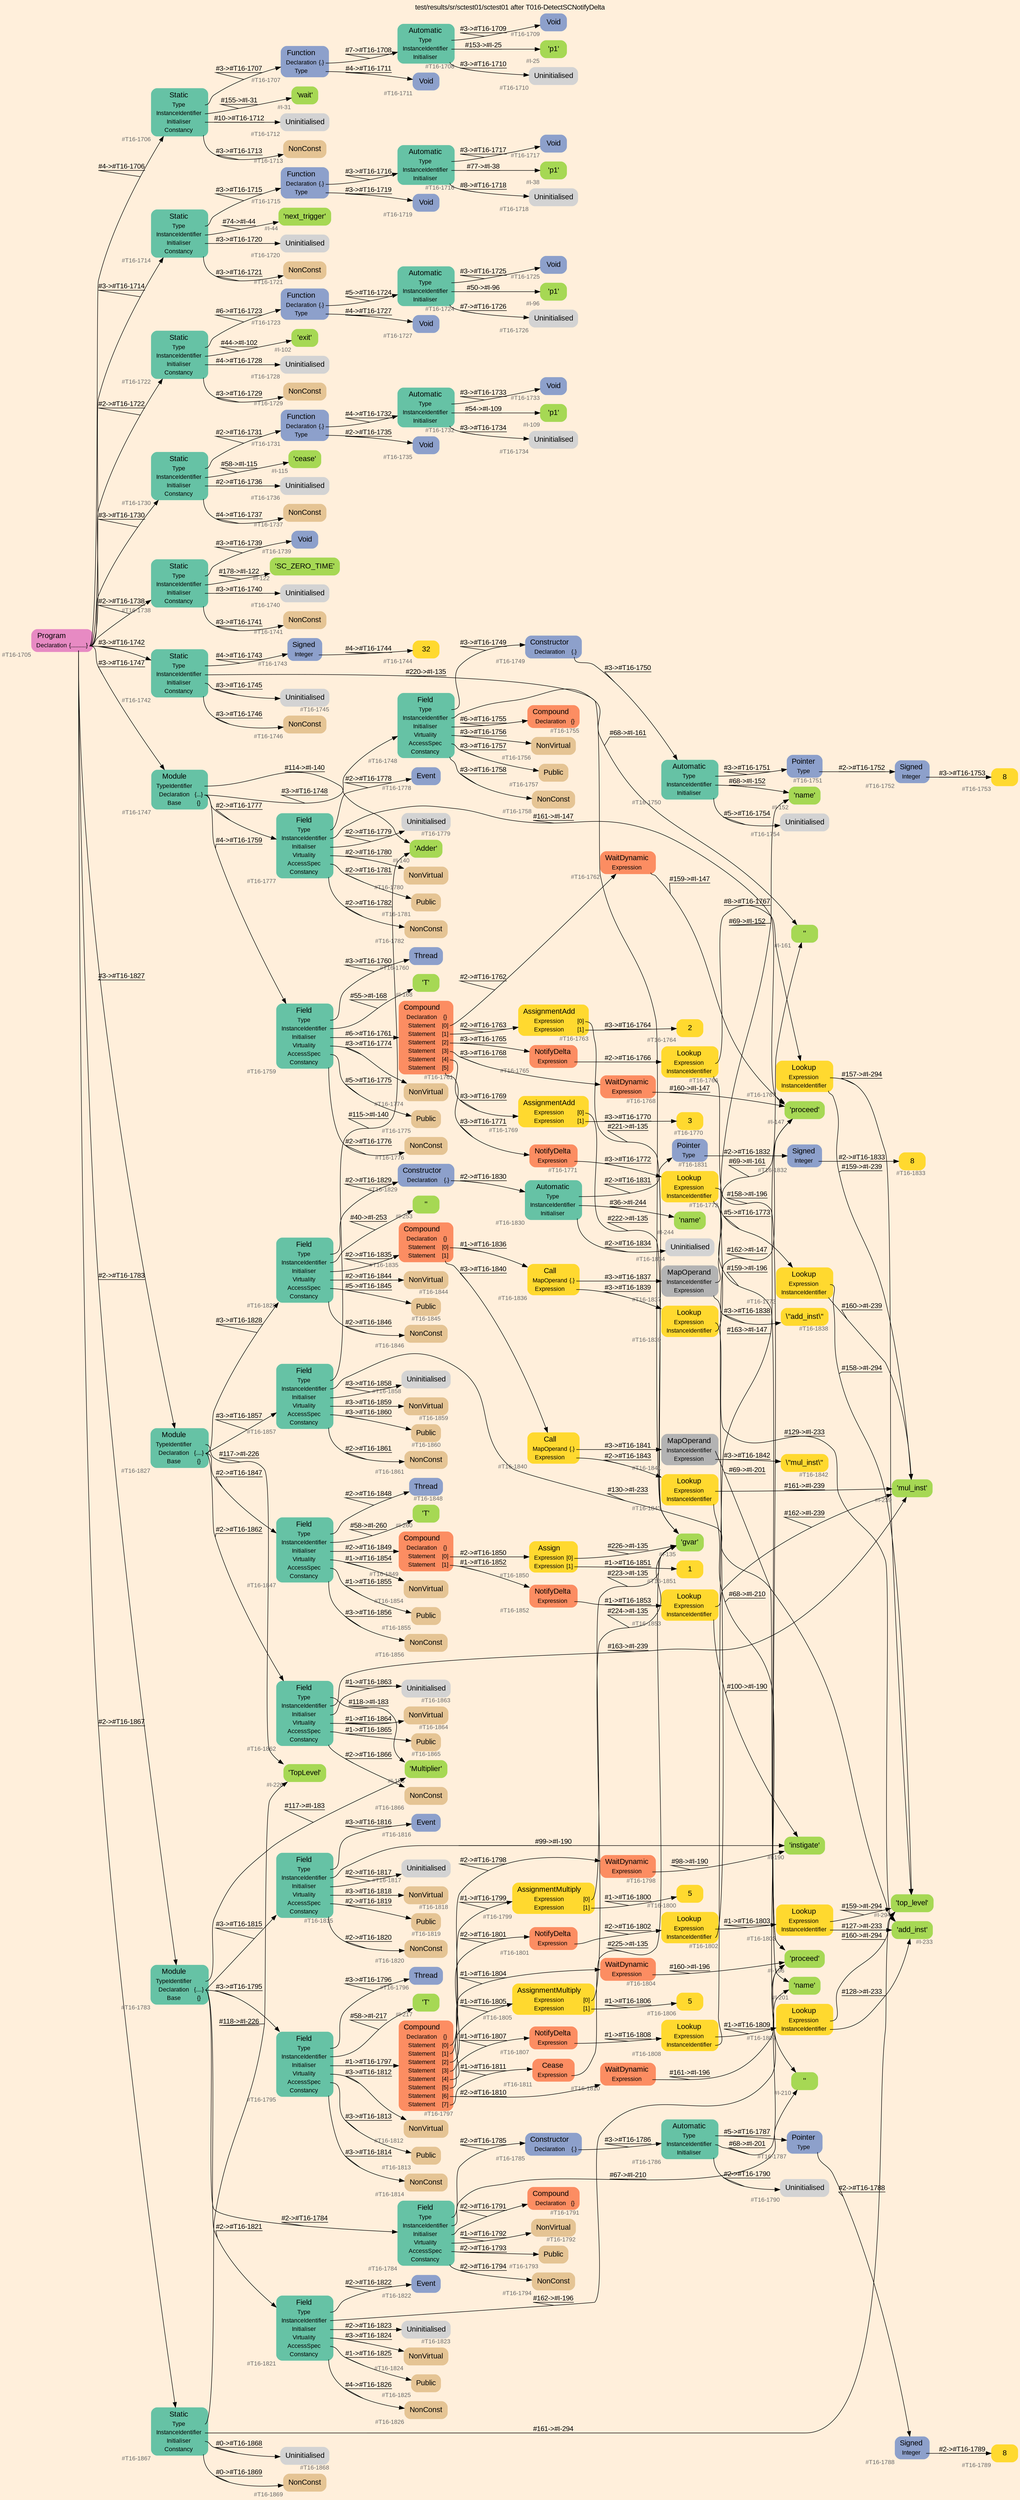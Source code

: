 digraph "test/results/sr/sctest01/sctest01 after T016-DetectSCNotifyDelta" {
label = "test/results/sr/sctest01/sctest01 after T016-DetectSCNotifyDelta"
labelloc = t
graph [
    rankdir = "LR"
    ranksep = 0.3
    bgcolor = antiquewhite1
    color = black
    fontcolor = black
    fontname = "Arial"
];
node [
    fontname = "Arial"
];
edge [
    fontname = "Arial"
];

// -------------------- node figure --------------------
// -------- block #T16-1705 ----------
"#T16-1705" [
    fillcolor = "/set28/4"
    xlabel = "#T16-1705"
    fontsize = "12"
    fontcolor = grey40
    shape = "plaintext"
    label = <<TABLE BORDER="0" CELLBORDER="0" CELLSPACING="0">
     <TR><TD><FONT COLOR="black" POINT-SIZE="15">Program</FONT></TD></TR>
     <TR><TD><FONT COLOR="black" POINT-SIZE="12">Declaration</FONT></TD><TD PORT="port0"><FONT COLOR="black" POINT-SIZE="12">{..........}</FONT></TD></TR>
    </TABLE>>
    style = "rounded,filled"
];

// -------- block #T16-1706 ----------
"#T16-1706" [
    fillcolor = "/set28/1"
    xlabel = "#T16-1706"
    fontsize = "12"
    fontcolor = grey40
    shape = "plaintext"
    label = <<TABLE BORDER="0" CELLBORDER="0" CELLSPACING="0">
     <TR><TD><FONT COLOR="black" POINT-SIZE="15">Static</FONT></TD></TR>
     <TR><TD><FONT COLOR="black" POINT-SIZE="12">Type</FONT></TD><TD PORT="port0"></TD></TR>
     <TR><TD><FONT COLOR="black" POINT-SIZE="12">InstanceIdentifier</FONT></TD><TD PORT="port1"></TD></TR>
     <TR><TD><FONT COLOR="black" POINT-SIZE="12">Initialiser</FONT></TD><TD PORT="port2"></TD></TR>
     <TR><TD><FONT COLOR="black" POINT-SIZE="12">Constancy</FONT></TD><TD PORT="port3"></TD></TR>
    </TABLE>>
    style = "rounded,filled"
];

// -------- block #T16-1707 ----------
"#T16-1707" [
    fillcolor = "/set28/3"
    xlabel = "#T16-1707"
    fontsize = "12"
    fontcolor = grey40
    shape = "plaintext"
    label = <<TABLE BORDER="0" CELLBORDER="0" CELLSPACING="0">
     <TR><TD><FONT COLOR="black" POINT-SIZE="15">Function</FONT></TD></TR>
     <TR><TD><FONT COLOR="black" POINT-SIZE="12">Declaration</FONT></TD><TD PORT="port0"><FONT COLOR="black" POINT-SIZE="12">{.}</FONT></TD></TR>
     <TR><TD><FONT COLOR="black" POINT-SIZE="12">Type</FONT></TD><TD PORT="port1"></TD></TR>
    </TABLE>>
    style = "rounded,filled"
];

// -------- block #T16-1708 ----------
"#T16-1708" [
    fillcolor = "/set28/1"
    xlabel = "#T16-1708"
    fontsize = "12"
    fontcolor = grey40
    shape = "plaintext"
    label = <<TABLE BORDER="0" CELLBORDER="0" CELLSPACING="0">
     <TR><TD><FONT COLOR="black" POINT-SIZE="15">Automatic</FONT></TD></TR>
     <TR><TD><FONT COLOR="black" POINT-SIZE="12">Type</FONT></TD><TD PORT="port0"></TD></TR>
     <TR><TD><FONT COLOR="black" POINT-SIZE="12">InstanceIdentifier</FONT></TD><TD PORT="port1"></TD></TR>
     <TR><TD><FONT COLOR="black" POINT-SIZE="12">Initialiser</FONT></TD><TD PORT="port2"></TD></TR>
    </TABLE>>
    style = "rounded,filled"
];

// -------- block #T16-1709 ----------
"#T16-1709" [
    fillcolor = "/set28/3"
    xlabel = "#T16-1709"
    fontsize = "12"
    fontcolor = grey40
    shape = "plaintext"
    label = <<TABLE BORDER="0" CELLBORDER="0" CELLSPACING="0">
     <TR><TD><FONT COLOR="black" POINT-SIZE="15">Void</FONT></TD></TR>
    </TABLE>>
    style = "rounded,filled"
];

// -------- block #I-25 ----------
"#I-25" [
    fillcolor = "/set28/5"
    xlabel = "#I-25"
    fontsize = "12"
    fontcolor = grey40
    shape = "plaintext"
    label = <<TABLE BORDER="0" CELLBORDER="0" CELLSPACING="0">
     <TR><TD><FONT COLOR="black" POINT-SIZE="15">'p1'</FONT></TD></TR>
    </TABLE>>
    style = "rounded,filled"
];

// -------- block #T16-1710 ----------
"#T16-1710" [
    xlabel = "#T16-1710"
    fontsize = "12"
    fontcolor = grey40
    shape = "plaintext"
    label = <<TABLE BORDER="0" CELLBORDER="0" CELLSPACING="0">
     <TR><TD><FONT COLOR="black" POINT-SIZE="15">Uninitialised</FONT></TD></TR>
    </TABLE>>
    style = "rounded,filled"
];

// -------- block #T16-1711 ----------
"#T16-1711" [
    fillcolor = "/set28/3"
    xlabel = "#T16-1711"
    fontsize = "12"
    fontcolor = grey40
    shape = "plaintext"
    label = <<TABLE BORDER="0" CELLBORDER="0" CELLSPACING="0">
     <TR><TD><FONT COLOR="black" POINT-SIZE="15">Void</FONT></TD></TR>
    </TABLE>>
    style = "rounded,filled"
];

// -------- block #I-31 ----------
"#I-31" [
    fillcolor = "/set28/5"
    xlabel = "#I-31"
    fontsize = "12"
    fontcolor = grey40
    shape = "plaintext"
    label = <<TABLE BORDER="0" CELLBORDER="0" CELLSPACING="0">
     <TR><TD><FONT COLOR="black" POINT-SIZE="15">'wait'</FONT></TD></TR>
    </TABLE>>
    style = "rounded,filled"
];

// -------- block #T16-1712 ----------
"#T16-1712" [
    xlabel = "#T16-1712"
    fontsize = "12"
    fontcolor = grey40
    shape = "plaintext"
    label = <<TABLE BORDER="0" CELLBORDER="0" CELLSPACING="0">
     <TR><TD><FONT COLOR="black" POINT-SIZE="15">Uninitialised</FONT></TD></TR>
    </TABLE>>
    style = "rounded,filled"
];

// -------- block #T16-1713 ----------
"#T16-1713" [
    fillcolor = "/set28/7"
    xlabel = "#T16-1713"
    fontsize = "12"
    fontcolor = grey40
    shape = "plaintext"
    label = <<TABLE BORDER="0" CELLBORDER="0" CELLSPACING="0">
     <TR><TD><FONT COLOR="black" POINT-SIZE="15">NonConst</FONT></TD></TR>
    </TABLE>>
    style = "rounded,filled"
];

// -------- block #T16-1714 ----------
"#T16-1714" [
    fillcolor = "/set28/1"
    xlabel = "#T16-1714"
    fontsize = "12"
    fontcolor = grey40
    shape = "plaintext"
    label = <<TABLE BORDER="0" CELLBORDER="0" CELLSPACING="0">
     <TR><TD><FONT COLOR="black" POINT-SIZE="15">Static</FONT></TD></TR>
     <TR><TD><FONT COLOR="black" POINT-SIZE="12">Type</FONT></TD><TD PORT="port0"></TD></TR>
     <TR><TD><FONT COLOR="black" POINT-SIZE="12">InstanceIdentifier</FONT></TD><TD PORT="port1"></TD></TR>
     <TR><TD><FONT COLOR="black" POINT-SIZE="12">Initialiser</FONT></TD><TD PORT="port2"></TD></TR>
     <TR><TD><FONT COLOR="black" POINT-SIZE="12">Constancy</FONT></TD><TD PORT="port3"></TD></TR>
    </TABLE>>
    style = "rounded,filled"
];

// -------- block #T16-1715 ----------
"#T16-1715" [
    fillcolor = "/set28/3"
    xlabel = "#T16-1715"
    fontsize = "12"
    fontcolor = grey40
    shape = "plaintext"
    label = <<TABLE BORDER="0" CELLBORDER="0" CELLSPACING="0">
     <TR><TD><FONT COLOR="black" POINT-SIZE="15">Function</FONT></TD></TR>
     <TR><TD><FONT COLOR="black" POINT-SIZE="12">Declaration</FONT></TD><TD PORT="port0"><FONT COLOR="black" POINT-SIZE="12">{.}</FONT></TD></TR>
     <TR><TD><FONT COLOR="black" POINT-SIZE="12">Type</FONT></TD><TD PORT="port1"></TD></TR>
    </TABLE>>
    style = "rounded,filled"
];

// -------- block #T16-1716 ----------
"#T16-1716" [
    fillcolor = "/set28/1"
    xlabel = "#T16-1716"
    fontsize = "12"
    fontcolor = grey40
    shape = "plaintext"
    label = <<TABLE BORDER="0" CELLBORDER="0" CELLSPACING="0">
     <TR><TD><FONT COLOR="black" POINT-SIZE="15">Automatic</FONT></TD></TR>
     <TR><TD><FONT COLOR="black" POINT-SIZE="12">Type</FONT></TD><TD PORT="port0"></TD></TR>
     <TR><TD><FONT COLOR="black" POINT-SIZE="12">InstanceIdentifier</FONT></TD><TD PORT="port1"></TD></TR>
     <TR><TD><FONT COLOR="black" POINT-SIZE="12">Initialiser</FONT></TD><TD PORT="port2"></TD></TR>
    </TABLE>>
    style = "rounded,filled"
];

// -------- block #T16-1717 ----------
"#T16-1717" [
    fillcolor = "/set28/3"
    xlabel = "#T16-1717"
    fontsize = "12"
    fontcolor = grey40
    shape = "plaintext"
    label = <<TABLE BORDER="0" CELLBORDER="0" CELLSPACING="0">
     <TR><TD><FONT COLOR="black" POINT-SIZE="15">Void</FONT></TD></TR>
    </TABLE>>
    style = "rounded,filled"
];

// -------- block #I-38 ----------
"#I-38" [
    fillcolor = "/set28/5"
    xlabel = "#I-38"
    fontsize = "12"
    fontcolor = grey40
    shape = "plaintext"
    label = <<TABLE BORDER="0" CELLBORDER="0" CELLSPACING="0">
     <TR><TD><FONT COLOR="black" POINT-SIZE="15">'p1'</FONT></TD></TR>
    </TABLE>>
    style = "rounded,filled"
];

// -------- block #T16-1718 ----------
"#T16-1718" [
    xlabel = "#T16-1718"
    fontsize = "12"
    fontcolor = grey40
    shape = "plaintext"
    label = <<TABLE BORDER="0" CELLBORDER="0" CELLSPACING="0">
     <TR><TD><FONT COLOR="black" POINT-SIZE="15">Uninitialised</FONT></TD></TR>
    </TABLE>>
    style = "rounded,filled"
];

// -------- block #T16-1719 ----------
"#T16-1719" [
    fillcolor = "/set28/3"
    xlabel = "#T16-1719"
    fontsize = "12"
    fontcolor = grey40
    shape = "plaintext"
    label = <<TABLE BORDER="0" CELLBORDER="0" CELLSPACING="0">
     <TR><TD><FONT COLOR="black" POINT-SIZE="15">Void</FONT></TD></TR>
    </TABLE>>
    style = "rounded,filled"
];

// -------- block #I-44 ----------
"#I-44" [
    fillcolor = "/set28/5"
    xlabel = "#I-44"
    fontsize = "12"
    fontcolor = grey40
    shape = "plaintext"
    label = <<TABLE BORDER="0" CELLBORDER="0" CELLSPACING="0">
     <TR><TD><FONT COLOR="black" POINT-SIZE="15">'next_trigger'</FONT></TD></TR>
    </TABLE>>
    style = "rounded,filled"
];

// -------- block #T16-1720 ----------
"#T16-1720" [
    xlabel = "#T16-1720"
    fontsize = "12"
    fontcolor = grey40
    shape = "plaintext"
    label = <<TABLE BORDER="0" CELLBORDER="0" CELLSPACING="0">
     <TR><TD><FONT COLOR="black" POINT-SIZE="15">Uninitialised</FONT></TD></TR>
    </TABLE>>
    style = "rounded,filled"
];

// -------- block #T16-1721 ----------
"#T16-1721" [
    fillcolor = "/set28/7"
    xlabel = "#T16-1721"
    fontsize = "12"
    fontcolor = grey40
    shape = "plaintext"
    label = <<TABLE BORDER="0" CELLBORDER="0" CELLSPACING="0">
     <TR><TD><FONT COLOR="black" POINT-SIZE="15">NonConst</FONT></TD></TR>
    </TABLE>>
    style = "rounded,filled"
];

// -------- block #T16-1722 ----------
"#T16-1722" [
    fillcolor = "/set28/1"
    xlabel = "#T16-1722"
    fontsize = "12"
    fontcolor = grey40
    shape = "plaintext"
    label = <<TABLE BORDER="0" CELLBORDER="0" CELLSPACING="0">
     <TR><TD><FONT COLOR="black" POINT-SIZE="15">Static</FONT></TD></TR>
     <TR><TD><FONT COLOR="black" POINT-SIZE="12">Type</FONT></TD><TD PORT="port0"></TD></TR>
     <TR><TD><FONT COLOR="black" POINT-SIZE="12">InstanceIdentifier</FONT></TD><TD PORT="port1"></TD></TR>
     <TR><TD><FONT COLOR="black" POINT-SIZE="12">Initialiser</FONT></TD><TD PORT="port2"></TD></TR>
     <TR><TD><FONT COLOR="black" POINT-SIZE="12">Constancy</FONT></TD><TD PORT="port3"></TD></TR>
    </TABLE>>
    style = "rounded,filled"
];

// -------- block #T16-1723 ----------
"#T16-1723" [
    fillcolor = "/set28/3"
    xlabel = "#T16-1723"
    fontsize = "12"
    fontcolor = grey40
    shape = "plaintext"
    label = <<TABLE BORDER="0" CELLBORDER="0" CELLSPACING="0">
     <TR><TD><FONT COLOR="black" POINT-SIZE="15">Function</FONT></TD></TR>
     <TR><TD><FONT COLOR="black" POINT-SIZE="12">Declaration</FONT></TD><TD PORT="port0"><FONT COLOR="black" POINT-SIZE="12">{.}</FONT></TD></TR>
     <TR><TD><FONT COLOR="black" POINT-SIZE="12">Type</FONT></TD><TD PORT="port1"></TD></TR>
    </TABLE>>
    style = "rounded,filled"
];

// -------- block #T16-1724 ----------
"#T16-1724" [
    fillcolor = "/set28/1"
    xlabel = "#T16-1724"
    fontsize = "12"
    fontcolor = grey40
    shape = "plaintext"
    label = <<TABLE BORDER="0" CELLBORDER="0" CELLSPACING="0">
     <TR><TD><FONT COLOR="black" POINT-SIZE="15">Automatic</FONT></TD></TR>
     <TR><TD><FONT COLOR="black" POINT-SIZE="12">Type</FONT></TD><TD PORT="port0"></TD></TR>
     <TR><TD><FONT COLOR="black" POINT-SIZE="12">InstanceIdentifier</FONT></TD><TD PORT="port1"></TD></TR>
     <TR><TD><FONT COLOR="black" POINT-SIZE="12">Initialiser</FONT></TD><TD PORT="port2"></TD></TR>
    </TABLE>>
    style = "rounded,filled"
];

// -------- block #T16-1725 ----------
"#T16-1725" [
    fillcolor = "/set28/3"
    xlabel = "#T16-1725"
    fontsize = "12"
    fontcolor = grey40
    shape = "plaintext"
    label = <<TABLE BORDER="0" CELLBORDER="0" CELLSPACING="0">
     <TR><TD><FONT COLOR="black" POINT-SIZE="15">Void</FONT></TD></TR>
    </TABLE>>
    style = "rounded,filled"
];

// -------- block #I-96 ----------
"#I-96" [
    fillcolor = "/set28/5"
    xlabel = "#I-96"
    fontsize = "12"
    fontcolor = grey40
    shape = "plaintext"
    label = <<TABLE BORDER="0" CELLBORDER="0" CELLSPACING="0">
     <TR><TD><FONT COLOR="black" POINT-SIZE="15">'p1'</FONT></TD></TR>
    </TABLE>>
    style = "rounded,filled"
];

// -------- block #T16-1726 ----------
"#T16-1726" [
    xlabel = "#T16-1726"
    fontsize = "12"
    fontcolor = grey40
    shape = "plaintext"
    label = <<TABLE BORDER="0" CELLBORDER="0" CELLSPACING="0">
     <TR><TD><FONT COLOR="black" POINT-SIZE="15">Uninitialised</FONT></TD></TR>
    </TABLE>>
    style = "rounded,filled"
];

// -------- block #T16-1727 ----------
"#T16-1727" [
    fillcolor = "/set28/3"
    xlabel = "#T16-1727"
    fontsize = "12"
    fontcolor = grey40
    shape = "plaintext"
    label = <<TABLE BORDER="0" CELLBORDER="0" CELLSPACING="0">
     <TR><TD><FONT COLOR="black" POINT-SIZE="15">Void</FONT></TD></TR>
    </TABLE>>
    style = "rounded,filled"
];

// -------- block #I-102 ----------
"#I-102" [
    fillcolor = "/set28/5"
    xlabel = "#I-102"
    fontsize = "12"
    fontcolor = grey40
    shape = "plaintext"
    label = <<TABLE BORDER="0" CELLBORDER="0" CELLSPACING="0">
     <TR><TD><FONT COLOR="black" POINT-SIZE="15">'exit'</FONT></TD></TR>
    </TABLE>>
    style = "rounded,filled"
];

// -------- block #T16-1728 ----------
"#T16-1728" [
    xlabel = "#T16-1728"
    fontsize = "12"
    fontcolor = grey40
    shape = "plaintext"
    label = <<TABLE BORDER="0" CELLBORDER="0" CELLSPACING="0">
     <TR><TD><FONT COLOR="black" POINT-SIZE="15">Uninitialised</FONT></TD></TR>
    </TABLE>>
    style = "rounded,filled"
];

// -------- block #T16-1729 ----------
"#T16-1729" [
    fillcolor = "/set28/7"
    xlabel = "#T16-1729"
    fontsize = "12"
    fontcolor = grey40
    shape = "plaintext"
    label = <<TABLE BORDER="0" CELLBORDER="0" CELLSPACING="0">
     <TR><TD><FONT COLOR="black" POINT-SIZE="15">NonConst</FONT></TD></TR>
    </TABLE>>
    style = "rounded,filled"
];

// -------- block #T16-1730 ----------
"#T16-1730" [
    fillcolor = "/set28/1"
    xlabel = "#T16-1730"
    fontsize = "12"
    fontcolor = grey40
    shape = "plaintext"
    label = <<TABLE BORDER="0" CELLBORDER="0" CELLSPACING="0">
     <TR><TD><FONT COLOR="black" POINT-SIZE="15">Static</FONT></TD></TR>
     <TR><TD><FONT COLOR="black" POINT-SIZE="12">Type</FONT></TD><TD PORT="port0"></TD></TR>
     <TR><TD><FONT COLOR="black" POINT-SIZE="12">InstanceIdentifier</FONT></TD><TD PORT="port1"></TD></TR>
     <TR><TD><FONT COLOR="black" POINT-SIZE="12">Initialiser</FONT></TD><TD PORT="port2"></TD></TR>
     <TR><TD><FONT COLOR="black" POINT-SIZE="12">Constancy</FONT></TD><TD PORT="port3"></TD></TR>
    </TABLE>>
    style = "rounded,filled"
];

// -------- block #T16-1731 ----------
"#T16-1731" [
    fillcolor = "/set28/3"
    xlabel = "#T16-1731"
    fontsize = "12"
    fontcolor = grey40
    shape = "plaintext"
    label = <<TABLE BORDER="0" CELLBORDER="0" CELLSPACING="0">
     <TR><TD><FONT COLOR="black" POINT-SIZE="15">Function</FONT></TD></TR>
     <TR><TD><FONT COLOR="black" POINT-SIZE="12">Declaration</FONT></TD><TD PORT="port0"><FONT COLOR="black" POINT-SIZE="12">{.}</FONT></TD></TR>
     <TR><TD><FONT COLOR="black" POINT-SIZE="12">Type</FONT></TD><TD PORT="port1"></TD></TR>
    </TABLE>>
    style = "rounded,filled"
];

// -------- block #T16-1732 ----------
"#T16-1732" [
    fillcolor = "/set28/1"
    xlabel = "#T16-1732"
    fontsize = "12"
    fontcolor = grey40
    shape = "plaintext"
    label = <<TABLE BORDER="0" CELLBORDER="0" CELLSPACING="0">
     <TR><TD><FONT COLOR="black" POINT-SIZE="15">Automatic</FONT></TD></TR>
     <TR><TD><FONT COLOR="black" POINT-SIZE="12">Type</FONT></TD><TD PORT="port0"></TD></TR>
     <TR><TD><FONT COLOR="black" POINT-SIZE="12">InstanceIdentifier</FONT></TD><TD PORT="port1"></TD></TR>
     <TR><TD><FONT COLOR="black" POINT-SIZE="12">Initialiser</FONT></TD><TD PORT="port2"></TD></TR>
    </TABLE>>
    style = "rounded,filled"
];

// -------- block #T16-1733 ----------
"#T16-1733" [
    fillcolor = "/set28/3"
    xlabel = "#T16-1733"
    fontsize = "12"
    fontcolor = grey40
    shape = "plaintext"
    label = <<TABLE BORDER="0" CELLBORDER="0" CELLSPACING="0">
     <TR><TD><FONT COLOR="black" POINT-SIZE="15">Void</FONT></TD></TR>
    </TABLE>>
    style = "rounded,filled"
];

// -------- block #I-109 ----------
"#I-109" [
    fillcolor = "/set28/5"
    xlabel = "#I-109"
    fontsize = "12"
    fontcolor = grey40
    shape = "plaintext"
    label = <<TABLE BORDER="0" CELLBORDER="0" CELLSPACING="0">
     <TR><TD><FONT COLOR="black" POINT-SIZE="15">'p1'</FONT></TD></TR>
    </TABLE>>
    style = "rounded,filled"
];

// -------- block #T16-1734 ----------
"#T16-1734" [
    xlabel = "#T16-1734"
    fontsize = "12"
    fontcolor = grey40
    shape = "plaintext"
    label = <<TABLE BORDER="0" CELLBORDER="0" CELLSPACING="0">
     <TR><TD><FONT COLOR="black" POINT-SIZE="15">Uninitialised</FONT></TD></TR>
    </TABLE>>
    style = "rounded,filled"
];

// -------- block #T16-1735 ----------
"#T16-1735" [
    fillcolor = "/set28/3"
    xlabel = "#T16-1735"
    fontsize = "12"
    fontcolor = grey40
    shape = "plaintext"
    label = <<TABLE BORDER="0" CELLBORDER="0" CELLSPACING="0">
     <TR><TD><FONT COLOR="black" POINT-SIZE="15">Void</FONT></TD></TR>
    </TABLE>>
    style = "rounded,filled"
];

// -------- block #I-115 ----------
"#I-115" [
    fillcolor = "/set28/5"
    xlabel = "#I-115"
    fontsize = "12"
    fontcolor = grey40
    shape = "plaintext"
    label = <<TABLE BORDER="0" CELLBORDER="0" CELLSPACING="0">
     <TR><TD><FONT COLOR="black" POINT-SIZE="15">'cease'</FONT></TD></TR>
    </TABLE>>
    style = "rounded,filled"
];

// -------- block #T16-1736 ----------
"#T16-1736" [
    xlabel = "#T16-1736"
    fontsize = "12"
    fontcolor = grey40
    shape = "plaintext"
    label = <<TABLE BORDER="0" CELLBORDER="0" CELLSPACING="0">
     <TR><TD><FONT COLOR="black" POINT-SIZE="15">Uninitialised</FONT></TD></TR>
    </TABLE>>
    style = "rounded,filled"
];

// -------- block #T16-1737 ----------
"#T16-1737" [
    fillcolor = "/set28/7"
    xlabel = "#T16-1737"
    fontsize = "12"
    fontcolor = grey40
    shape = "plaintext"
    label = <<TABLE BORDER="0" CELLBORDER="0" CELLSPACING="0">
     <TR><TD><FONT COLOR="black" POINT-SIZE="15">NonConst</FONT></TD></TR>
    </TABLE>>
    style = "rounded,filled"
];

// -------- block #T16-1738 ----------
"#T16-1738" [
    fillcolor = "/set28/1"
    xlabel = "#T16-1738"
    fontsize = "12"
    fontcolor = grey40
    shape = "plaintext"
    label = <<TABLE BORDER="0" CELLBORDER="0" CELLSPACING="0">
     <TR><TD><FONT COLOR="black" POINT-SIZE="15">Static</FONT></TD></TR>
     <TR><TD><FONT COLOR="black" POINT-SIZE="12">Type</FONT></TD><TD PORT="port0"></TD></TR>
     <TR><TD><FONT COLOR="black" POINT-SIZE="12">InstanceIdentifier</FONT></TD><TD PORT="port1"></TD></TR>
     <TR><TD><FONT COLOR="black" POINT-SIZE="12">Initialiser</FONT></TD><TD PORT="port2"></TD></TR>
     <TR><TD><FONT COLOR="black" POINT-SIZE="12">Constancy</FONT></TD><TD PORT="port3"></TD></TR>
    </TABLE>>
    style = "rounded,filled"
];

// -------- block #T16-1739 ----------
"#T16-1739" [
    fillcolor = "/set28/3"
    xlabel = "#T16-1739"
    fontsize = "12"
    fontcolor = grey40
    shape = "plaintext"
    label = <<TABLE BORDER="0" CELLBORDER="0" CELLSPACING="0">
     <TR><TD><FONT COLOR="black" POINT-SIZE="15">Void</FONT></TD></TR>
    </TABLE>>
    style = "rounded,filled"
];

// -------- block #I-122 ----------
"#I-122" [
    fillcolor = "/set28/5"
    xlabel = "#I-122"
    fontsize = "12"
    fontcolor = grey40
    shape = "plaintext"
    label = <<TABLE BORDER="0" CELLBORDER="0" CELLSPACING="0">
     <TR><TD><FONT COLOR="black" POINT-SIZE="15">'SC_ZERO_TIME'</FONT></TD></TR>
    </TABLE>>
    style = "rounded,filled"
];

// -------- block #T16-1740 ----------
"#T16-1740" [
    xlabel = "#T16-1740"
    fontsize = "12"
    fontcolor = grey40
    shape = "plaintext"
    label = <<TABLE BORDER="0" CELLBORDER="0" CELLSPACING="0">
     <TR><TD><FONT COLOR="black" POINT-SIZE="15">Uninitialised</FONT></TD></TR>
    </TABLE>>
    style = "rounded,filled"
];

// -------- block #T16-1741 ----------
"#T16-1741" [
    fillcolor = "/set28/7"
    xlabel = "#T16-1741"
    fontsize = "12"
    fontcolor = grey40
    shape = "plaintext"
    label = <<TABLE BORDER="0" CELLBORDER="0" CELLSPACING="0">
     <TR><TD><FONT COLOR="black" POINT-SIZE="15">NonConst</FONT></TD></TR>
    </TABLE>>
    style = "rounded,filled"
];

// -------- block #T16-1742 ----------
"#T16-1742" [
    fillcolor = "/set28/1"
    xlabel = "#T16-1742"
    fontsize = "12"
    fontcolor = grey40
    shape = "plaintext"
    label = <<TABLE BORDER="0" CELLBORDER="0" CELLSPACING="0">
     <TR><TD><FONT COLOR="black" POINT-SIZE="15">Static</FONT></TD></TR>
     <TR><TD><FONT COLOR="black" POINT-SIZE="12">Type</FONT></TD><TD PORT="port0"></TD></TR>
     <TR><TD><FONT COLOR="black" POINT-SIZE="12">InstanceIdentifier</FONT></TD><TD PORT="port1"></TD></TR>
     <TR><TD><FONT COLOR="black" POINT-SIZE="12">Initialiser</FONT></TD><TD PORT="port2"></TD></TR>
     <TR><TD><FONT COLOR="black" POINT-SIZE="12">Constancy</FONT></TD><TD PORT="port3"></TD></TR>
    </TABLE>>
    style = "rounded,filled"
];

// -------- block #T16-1743 ----------
"#T16-1743" [
    fillcolor = "/set28/3"
    xlabel = "#T16-1743"
    fontsize = "12"
    fontcolor = grey40
    shape = "plaintext"
    label = <<TABLE BORDER="0" CELLBORDER="0" CELLSPACING="0">
     <TR><TD><FONT COLOR="black" POINT-SIZE="15">Signed</FONT></TD></TR>
     <TR><TD><FONT COLOR="black" POINT-SIZE="12">Integer</FONT></TD><TD PORT="port0"></TD></TR>
    </TABLE>>
    style = "rounded,filled"
];

// -------- block #T16-1744 ----------
"#T16-1744" [
    fillcolor = "/set28/6"
    xlabel = "#T16-1744"
    fontsize = "12"
    fontcolor = grey40
    shape = "plaintext"
    label = <<TABLE BORDER="0" CELLBORDER="0" CELLSPACING="0">
     <TR><TD><FONT COLOR="black" POINT-SIZE="15">32</FONT></TD></TR>
    </TABLE>>
    style = "rounded,filled"
];

// -------- block #I-135 ----------
"#I-135" [
    fillcolor = "/set28/5"
    xlabel = "#I-135"
    fontsize = "12"
    fontcolor = grey40
    shape = "plaintext"
    label = <<TABLE BORDER="0" CELLBORDER="0" CELLSPACING="0">
     <TR><TD><FONT COLOR="black" POINT-SIZE="15">'gvar'</FONT></TD></TR>
    </TABLE>>
    style = "rounded,filled"
];

// -------- block #T16-1745 ----------
"#T16-1745" [
    xlabel = "#T16-1745"
    fontsize = "12"
    fontcolor = grey40
    shape = "plaintext"
    label = <<TABLE BORDER="0" CELLBORDER="0" CELLSPACING="0">
     <TR><TD><FONT COLOR="black" POINT-SIZE="15">Uninitialised</FONT></TD></TR>
    </TABLE>>
    style = "rounded,filled"
];

// -------- block #T16-1746 ----------
"#T16-1746" [
    fillcolor = "/set28/7"
    xlabel = "#T16-1746"
    fontsize = "12"
    fontcolor = grey40
    shape = "plaintext"
    label = <<TABLE BORDER="0" CELLBORDER="0" CELLSPACING="0">
     <TR><TD><FONT COLOR="black" POINT-SIZE="15">NonConst</FONT></TD></TR>
    </TABLE>>
    style = "rounded,filled"
];

// -------- block #T16-1747 ----------
"#T16-1747" [
    fillcolor = "/set28/1"
    xlabel = "#T16-1747"
    fontsize = "12"
    fontcolor = grey40
    shape = "plaintext"
    label = <<TABLE BORDER="0" CELLBORDER="0" CELLSPACING="0">
     <TR><TD><FONT COLOR="black" POINT-SIZE="15">Module</FONT></TD></TR>
     <TR><TD><FONT COLOR="black" POINT-SIZE="12">TypeIdentifier</FONT></TD><TD PORT="port0"></TD></TR>
     <TR><TD><FONT COLOR="black" POINT-SIZE="12">Declaration</FONT></TD><TD PORT="port1"><FONT COLOR="black" POINT-SIZE="12">{...}</FONT></TD></TR>
     <TR><TD><FONT COLOR="black" POINT-SIZE="12">Base</FONT></TD><TD PORT="port2"><FONT COLOR="black" POINT-SIZE="12">{}</FONT></TD></TR>
    </TABLE>>
    style = "rounded,filled"
];

// -------- block #I-140 ----------
"#I-140" [
    fillcolor = "/set28/5"
    xlabel = "#I-140"
    fontsize = "12"
    fontcolor = grey40
    shape = "plaintext"
    label = <<TABLE BORDER="0" CELLBORDER="0" CELLSPACING="0">
     <TR><TD><FONT COLOR="black" POINT-SIZE="15">'Adder'</FONT></TD></TR>
    </TABLE>>
    style = "rounded,filled"
];

// -------- block #T16-1748 ----------
"#T16-1748" [
    fillcolor = "/set28/1"
    xlabel = "#T16-1748"
    fontsize = "12"
    fontcolor = grey40
    shape = "plaintext"
    label = <<TABLE BORDER="0" CELLBORDER="0" CELLSPACING="0">
     <TR><TD><FONT COLOR="black" POINT-SIZE="15">Field</FONT></TD></TR>
     <TR><TD><FONT COLOR="black" POINT-SIZE="12">Type</FONT></TD><TD PORT="port0"></TD></TR>
     <TR><TD><FONT COLOR="black" POINT-SIZE="12">InstanceIdentifier</FONT></TD><TD PORT="port1"></TD></TR>
     <TR><TD><FONT COLOR="black" POINT-SIZE="12">Initialiser</FONT></TD><TD PORT="port2"></TD></TR>
     <TR><TD><FONT COLOR="black" POINT-SIZE="12">Virtuality</FONT></TD><TD PORT="port3"></TD></TR>
     <TR><TD><FONT COLOR="black" POINT-SIZE="12">AccessSpec</FONT></TD><TD PORT="port4"></TD></TR>
     <TR><TD><FONT COLOR="black" POINT-SIZE="12">Constancy</FONT></TD><TD PORT="port5"></TD></TR>
    </TABLE>>
    style = "rounded,filled"
];

// -------- block #T16-1749 ----------
"#T16-1749" [
    fillcolor = "/set28/3"
    xlabel = "#T16-1749"
    fontsize = "12"
    fontcolor = grey40
    shape = "plaintext"
    label = <<TABLE BORDER="0" CELLBORDER="0" CELLSPACING="0">
     <TR><TD><FONT COLOR="black" POINT-SIZE="15">Constructor</FONT></TD></TR>
     <TR><TD><FONT COLOR="black" POINT-SIZE="12">Declaration</FONT></TD><TD PORT="port0"><FONT COLOR="black" POINT-SIZE="12">{.}</FONT></TD></TR>
    </TABLE>>
    style = "rounded,filled"
];

// -------- block #T16-1750 ----------
"#T16-1750" [
    fillcolor = "/set28/1"
    xlabel = "#T16-1750"
    fontsize = "12"
    fontcolor = grey40
    shape = "plaintext"
    label = <<TABLE BORDER="0" CELLBORDER="0" CELLSPACING="0">
     <TR><TD><FONT COLOR="black" POINT-SIZE="15">Automatic</FONT></TD></TR>
     <TR><TD><FONT COLOR="black" POINT-SIZE="12">Type</FONT></TD><TD PORT="port0"></TD></TR>
     <TR><TD><FONT COLOR="black" POINT-SIZE="12">InstanceIdentifier</FONT></TD><TD PORT="port1"></TD></TR>
     <TR><TD><FONT COLOR="black" POINT-SIZE="12">Initialiser</FONT></TD><TD PORT="port2"></TD></TR>
    </TABLE>>
    style = "rounded,filled"
];

// -------- block #T16-1751 ----------
"#T16-1751" [
    fillcolor = "/set28/3"
    xlabel = "#T16-1751"
    fontsize = "12"
    fontcolor = grey40
    shape = "plaintext"
    label = <<TABLE BORDER="0" CELLBORDER="0" CELLSPACING="0">
     <TR><TD><FONT COLOR="black" POINT-SIZE="15">Pointer</FONT></TD></TR>
     <TR><TD><FONT COLOR="black" POINT-SIZE="12">Type</FONT></TD><TD PORT="port0"></TD></TR>
    </TABLE>>
    style = "rounded,filled"
];

// -------- block #T16-1752 ----------
"#T16-1752" [
    fillcolor = "/set28/3"
    xlabel = "#T16-1752"
    fontsize = "12"
    fontcolor = grey40
    shape = "plaintext"
    label = <<TABLE BORDER="0" CELLBORDER="0" CELLSPACING="0">
     <TR><TD><FONT COLOR="black" POINT-SIZE="15">Signed</FONT></TD></TR>
     <TR><TD><FONT COLOR="black" POINT-SIZE="12">Integer</FONT></TD><TD PORT="port0"></TD></TR>
    </TABLE>>
    style = "rounded,filled"
];

// -------- block #T16-1753 ----------
"#T16-1753" [
    fillcolor = "/set28/6"
    xlabel = "#T16-1753"
    fontsize = "12"
    fontcolor = grey40
    shape = "plaintext"
    label = <<TABLE BORDER="0" CELLBORDER="0" CELLSPACING="0">
     <TR><TD><FONT COLOR="black" POINT-SIZE="15">8</FONT></TD></TR>
    </TABLE>>
    style = "rounded,filled"
];

// -------- block #I-152 ----------
"#I-152" [
    fillcolor = "/set28/5"
    xlabel = "#I-152"
    fontsize = "12"
    fontcolor = grey40
    shape = "plaintext"
    label = <<TABLE BORDER="0" CELLBORDER="0" CELLSPACING="0">
     <TR><TD><FONT COLOR="black" POINT-SIZE="15">'name'</FONT></TD></TR>
    </TABLE>>
    style = "rounded,filled"
];

// -------- block #T16-1754 ----------
"#T16-1754" [
    xlabel = "#T16-1754"
    fontsize = "12"
    fontcolor = grey40
    shape = "plaintext"
    label = <<TABLE BORDER="0" CELLBORDER="0" CELLSPACING="0">
     <TR><TD><FONT COLOR="black" POINT-SIZE="15">Uninitialised</FONT></TD></TR>
    </TABLE>>
    style = "rounded,filled"
];

// -------- block #I-161 ----------
"#I-161" [
    fillcolor = "/set28/5"
    xlabel = "#I-161"
    fontsize = "12"
    fontcolor = grey40
    shape = "plaintext"
    label = <<TABLE BORDER="0" CELLBORDER="0" CELLSPACING="0">
     <TR><TD><FONT COLOR="black" POINT-SIZE="15">''</FONT></TD></TR>
    </TABLE>>
    style = "rounded,filled"
];

// -------- block #T16-1755 ----------
"#T16-1755" [
    fillcolor = "/set28/2"
    xlabel = "#T16-1755"
    fontsize = "12"
    fontcolor = grey40
    shape = "plaintext"
    label = <<TABLE BORDER="0" CELLBORDER="0" CELLSPACING="0">
     <TR><TD><FONT COLOR="black" POINT-SIZE="15">Compound</FONT></TD></TR>
     <TR><TD><FONT COLOR="black" POINT-SIZE="12">Declaration</FONT></TD><TD PORT="port0"><FONT COLOR="black" POINT-SIZE="12">{}</FONT></TD></TR>
    </TABLE>>
    style = "rounded,filled"
];

// -------- block #T16-1756 ----------
"#T16-1756" [
    fillcolor = "/set28/7"
    xlabel = "#T16-1756"
    fontsize = "12"
    fontcolor = grey40
    shape = "plaintext"
    label = <<TABLE BORDER="0" CELLBORDER="0" CELLSPACING="0">
     <TR><TD><FONT COLOR="black" POINT-SIZE="15">NonVirtual</FONT></TD></TR>
    </TABLE>>
    style = "rounded,filled"
];

// -------- block #T16-1757 ----------
"#T16-1757" [
    fillcolor = "/set28/7"
    xlabel = "#T16-1757"
    fontsize = "12"
    fontcolor = grey40
    shape = "plaintext"
    label = <<TABLE BORDER="0" CELLBORDER="0" CELLSPACING="0">
     <TR><TD><FONT COLOR="black" POINT-SIZE="15">Public</FONT></TD></TR>
    </TABLE>>
    style = "rounded,filled"
];

// -------- block #T16-1758 ----------
"#T16-1758" [
    fillcolor = "/set28/7"
    xlabel = "#T16-1758"
    fontsize = "12"
    fontcolor = grey40
    shape = "plaintext"
    label = <<TABLE BORDER="0" CELLBORDER="0" CELLSPACING="0">
     <TR><TD><FONT COLOR="black" POINT-SIZE="15">NonConst</FONT></TD></TR>
    </TABLE>>
    style = "rounded,filled"
];

// -------- block #T16-1759 ----------
"#T16-1759" [
    fillcolor = "/set28/1"
    xlabel = "#T16-1759"
    fontsize = "12"
    fontcolor = grey40
    shape = "plaintext"
    label = <<TABLE BORDER="0" CELLBORDER="0" CELLSPACING="0">
     <TR><TD><FONT COLOR="black" POINT-SIZE="15">Field</FONT></TD></TR>
     <TR><TD><FONT COLOR="black" POINT-SIZE="12">Type</FONT></TD><TD PORT="port0"></TD></TR>
     <TR><TD><FONT COLOR="black" POINT-SIZE="12">InstanceIdentifier</FONT></TD><TD PORT="port1"></TD></TR>
     <TR><TD><FONT COLOR="black" POINT-SIZE="12">Initialiser</FONT></TD><TD PORT="port2"></TD></TR>
     <TR><TD><FONT COLOR="black" POINT-SIZE="12">Virtuality</FONT></TD><TD PORT="port3"></TD></TR>
     <TR><TD><FONT COLOR="black" POINT-SIZE="12">AccessSpec</FONT></TD><TD PORT="port4"></TD></TR>
     <TR><TD><FONT COLOR="black" POINT-SIZE="12">Constancy</FONT></TD><TD PORT="port5"></TD></TR>
    </TABLE>>
    style = "rounded,filled"
];

// -------- block #T16-1760 ----------
"#T16-1760" [
    fillcolor = "/set28/3"
    xlabel = "#T16-1760"
    fontsize = "12"
    fontcolor = grey40
    shape = "plaintext"
    label = <<TABLE BORDER="0" CELLBORDER="0" CELLSPACING="0">
     <TR><TD><FONT COLOR="black" POINT-SIZE="15">Thread</FONT></TD></TR>
    </TABLE>>
    style = "rounded,filled"
];

// -------- block #I-168 ----------
"#I-168" [
    fillcolor = "/set28/5"
    xlabel = "#I-168"
    fontsize = "12"
    fontcolor = grey40
    shape = "plaintext"
    label = <<TABLE BORDER="0" CELLBORDER="0" CELLSPACING="0">
     <TR><TD><FONT COLOR="black" POINT-SIZE="15">'T'</FONT></TD></TR>
    </TABLE>>
    style = "rounded,filled"
];

// -------- block #T16-1761 ----------
"#T16-1761" [
    fillcolor = "/set28/2"
    xlabel = "#T16-1761"
    fontsize = "12"
    fontcolor = grey40
    shape = "plaintext"
    label = <<TABLE BORDER="0" CELLBORDER="0" CELLSPACING="0">
     <TR><TD><FONT COLOR="black" POINT-SIZE="15">Compound</FONT></TD></TR>
     <TR><TD><FONT COLOR="black" POINT-SIZE="12">Declaration</FONT></TD><TD PORT="port0"><FONT COLOR="black" POINT-SIZE="12">{}</FONT></TD></TR>
     <TR><TD><FONT COLOR="black" POINT-SIZE="12">Statement</FONT></TD><TD PORT="port1"><FONT COLOR="black" POINT-SIZE="12">[0]</FONT></TD></TR>
     <TR><TD><FONT COLOR="black" POINT-SIZE="12">Statement</FONT></TD><TD PORT="port2"><FONT COLOR="black" POINT-SIZE="12">[1]</FONT></TD></TR>
     <TR><TD><FONT COLOR="black" POINT-SIZE="12">Statement</FONT></TD><TD PORT="port3"><FONT COLOR="black" POINT-SIZE="12">[2]</FONT></TD></TR>
     <TR><TD><FONT COLOR="black" POINT-SIZE="12">Statement</FONT></TD><TD PORT="port4"><FONT COLOR="black" POINT-SIZE="12">[3]</FONT></TD></TR>
     <TR><TD><FONT COLOR="black" POINT-SIZE="12">Statement</FONT></TD><TD PORT="port5"><FONT COLOR="black" POINT-SIZE="12">[4]</FONT></TD></TR>
     <TR><TD><FONT COLOR="black" POINT-SIZE="12">Statement</FONT></TD><TD PORT="port6"><FONT COLOR="black" POINT-SIZE="12">[5]</FONT></TD></TR>
    </TABLE>>
    style = "rounded,filled"
];

// -------- block #T16-1762 ----------
"#T16-1762" [
    fillcolor = "/set28/2"
    xlabel = "#T16-1762"
    fontsize = "12"
    fontcolor = grey40
    shape = "plaintext"
    label = <<TABLE BORDER="0" CELLBORDER="0" CELLSPACING="0">
     <TR><TD><FONT COLOR="black" POINT-SIZE="15">WaitDynamic</FONT></TD></TR>
     <TR><TD><FONT COLOR="black" POINT-SIZE="12">Expression</FONT></TD><TD PORT="port0"></TD></TR>
    </TABLE>>
    style = "rounded,filled"
];

// -------- block #I-147 ----------
"#I-147" [
    fillcolor = "/set28/5"
    xlabel = "#I-147"
    fontsize = "12"
    fontcolor = grey40
    shape = "plaintext"
    label = <<TABLE BORDER="0" CELLBORDER="0" CELLSPACING="0">
     <TR><TD><FONT COLOR="black" POINT-SIZE="15">'proceed'</FONT></TD></TR>
    </TABLE>>
    style = "rounded,filled"
];

// -------- block #T16-1763 ----------
"#T16-1763" [
    fillcolor = "/set28/6"
    xlabel = "#T16-1763"
    fontsize = "12"
    fontcolor = grey40
    shape = "plaintext"
    label = <<TABLE BORDER="0" CELLBORDER="0" CELLSPACING="0">
     <TR><TD><FONT COLOR="black" POINT-SIZE="15">AssignmentAdd</FONT></TD></TR>
     <TR><TD><FONT COLOR="black" POINT-SIZE="12">Expression</FONT></TD><TD PORT="port0"><FONT COLOR="black" POINT-SIZE="12">[0]</FONT></TD></TR>
     <TR><TD><FONT COLOR="black" POINT-SIZE="12">Expression</FONT></TD><TD PORT="port1"><FONT COLOR="black" POINT-SIZE="12">[1]</FONT></TD></TR>
    </TABLE>>
    style = "rounded,filled"
];

// -------- block #T16-1764 ----------
"#T16-1764" [
    fillcolor = "/set28/6"
    xlabel = "#T16-1764"
    fontsize = "12"
    fontcolor = grey40
    shape = "plaintext"
    label = <<TABLE BORDER="0" CELLBORDER="0" CELLSPACING="0">
     <TR><TD><FONT COLOR="black" POINT-SIZE="15">2</FONT></TD></TR>
    </TABLE>>
    style = "rounded,filled"
];

// -------- block #T16-1765 ----------
"#T16-1765" [
    fillcolor = "/set28/2"
    xlabel = "#T16-1765"
    fontsize = "12"
    fontcolor = grey40
    shape = "plaintext"
    label = <<TABLE BORDER="0" CELLBORDER="0" CELLSPACING="0">
     <TR><TD><FONT COLOR="black" POINT-SIZE="15">NotifyDelta</FONT></TD></TR>
     <TR><TD><FONT COLOR="black" POINT-SIZE="12">Expression</FONT></TD><TD PORT="port0"></TD></TR>
    </TABLE>>
    style = "rounded,filled"
];

// -------- block #T16-1766 ----------
"#T16-1766" [
    fillcolor = "/set28/6"
    xlabel = "#T16-1766"
    fontsize = "12"
    fontcolor = grey40
    shape = "plaintext"
    label = <<TABLE BORDER="0" CELLBORDER="0" CELLSPACING="0">
     <TR><TD><FONT COLOR="black" POINT-SIZE="15">Lookup</FONT></TD></TR>
     <TR><TD><FONT COLOR="black" POINT-SIZE="12">Expression</FONT></TD><TD PORT="port0"></TD></TR>
     <TR><TD><FONT COLOR="black" POINT-SIZE="12">InstanceIdentifier</FONT></TD><TD PORT="port1"></TD></TR>
    </TABLE>>
    style = "rounded,filled"
];

// -------- block #T16-1767 ----------
"#T16-1767" [
    fillcolor = "/set28/6"
    xlabel = "#T16-1767"
    fontsize = "12"
    fontcolor = grey40
    shape = "plaintext"
    label = <<TABLE BORDER="0" CELLBORDER="0" CELLSPACING="0">
     <TR><TD><FONT COLOR="black" POINT-SIZE="15">Lookup</FONT></TD></TR>
     <TR><TD><FONT COLOR="black" POINT-SIZE="12">Expression</FONT></TD><TD PORT="port0"></TD></TR>
     <TR><TD><FONT COLOR="black" POINT-SIZE="12">InstanceIdentifier</FONT></TD><TD PORT="port1"></TD></TR>
    </TABLE>>
    style = "rounded,filled"
];

// -------- block #I-294 ----------
"#I-294" [
    fillcolor = "/set28/5"
    xlabel = "#I-294"
    fontsize = "12"
    fontcolor = grey40
    shape = "plaintext"
    label = <<TABLE BORDER="0" CELLBORDER="0" CELLSPACING="0">
     <TR><TD><FONT COLOR="black" POINT-SIZE="15">'top_level'</FONT></TD></TR>
    </TABLE>>
    style = "rounded,filled"
];

// -------- block #I-239 ----------
"#I-239" [
    fillcolor = "/set28/5"
    xlabel = "#I-239"
    fontsize = "12"
    fontcolor = grey40
    shape = "plaintext"
    label = <<TABLE BORDER="0" CELLBORDER="0" CELLSPACING="0">
     <TR><TD><FONT COLOR="black" POINT-SIZE="15">'mul_inst'</FONT></TD></TR>
    </TABLE>>
    style = "rounded,filled"
];

// -------- block #I-196 ----------
"#I-196" [
    fillcolor = "/set28/5"
    xlabel = "#I-196"
    fontsize = "12"
    fontcolor = grey40
    shape = "plaintext"
    label = <<TABLE BORDER="0" CELLBORDER="0" CELLSPACING="0">
     <TR><TD><FONT COLOR="black" POINT-SIZE="15">'proceed'</FONT></TD></TR>
    </TABLE>>
    style = "rounded,filled"
];

// -------- block #T16-1768 ----------
"#T16-1768" [
    fillcolor = "/set28/2"
    xlabel = "#T16-1768"
    fontsize = "12"
    fontcolor = grey40
    shape = "plaintext"
    label = <<TABLE BORDER="0" CELLBORDER="0" CELLSPACING="0">
     <TR><TD><FONT COLOR="black" POINT-SIZE="15">WaitDynamic</FONT></TD></TR>
     <TR><TD><FONT COLOR="black" POINT-SIZE="12">Expression</FONT></TD><TD PORT="port0"></TD></TR>
    </TABLE>>
    style = "rounded,filled"
];

// -------- block #T16-1769 ----------
"#T16-1769" [
    fillcolor = "/set28/6"
    xlabel = "#T16-1769"
    fontsize = "12"
    fontcolor = grey40
    shape = "plaintext"
    label = <<TABLE BORDER="0" CELLBORDER="0" CELLSPACING="0">
     <TR><TD><FONT COLOR="black" POINT-SIZE="15">AssignmentAdd</FONT></TD></TR>
     <TR><TD><FONT COLOR="black" POINT-SIZE="12">Expression</FONT></TD><TD PORT="port0"><FONT COLOR="black" POINT-SIZE="12">[0]</FONT></TD></TR>
     <TR><TD><FONT COLOR="black" POINT-SIZE="12">Expression</FONT></TD><TD PORT="port1"><FONT COLOR="black" POINT-SIZE="12">[1]</FONT></TD></TR>
    </TABLE>>
    style = "rounded,filled"
];

// -------- block #T16-1770 ----------
"#T16-1770" [
    fillcolor = "/set28/6"
    xlabel = "#T16-1770"
    fontsize = "12"
    fontcolor = grey40
    shape = "plaintext"
    label = <<TABLE BORDER="0" CELLBORDER="0" CELLSPACING="0">
     <TR><TD><FONT COLOR="black" POINT-SIZE="15">3</FONT></TD></TR>
    </TABLE>>
    style = "rounded,filled"
];

// -------- block #T16-1771 ----------
"#T16-1771" [
    fillcolor = "/set28/2"
    xlabel = "#T16-1771"
    fontsize = "12"
    fontcolor = grey40
    shape = "plaintext"
    label = <<TABLE BORDER="0" CELLBORDER="0" CELLSPACING="0">
     <TR><TD><FONT COLOR="black" POINT-SIZE="15">NotifyDelta</FONT></TD></TR>
     <TR><TD><FONT COLOR="black" POINT-SIZE="12">Expression</FONT></TD><TD PORT="port0"></TD></TR>
    </TABLE>>
    style = "rounded,filled"
];

// -------- block #T16-1772 ----------
"#T16-1772" [
    fillcolor = "/set28/6"
    xlabel = "#T16-1772"
    fontsize = "12"
    fontcolor = grey40
    shape = "plaintext"
    label = <<TABLE BORDER="0" CELLBORDER="0" CELLSPACING="0">
     <TR><TD><FONT COLOR="black" POINT-SIZE="15">Lookup</FONT></TD></TR>
     <TR><TD><FONT COLOR="black" POINT-SIZE="12">Expression</FONT></TD><TD PORT="port0"></TD></TR>
     <TR><TD><FONT COLOR="black" POINT-SIZE="12">InstanceIdentifier</FONT></TD><TD PORT="port1"></TD></TR>
    </TABLE>>
    style = "rounded,filled"
];

// -------- block #T16-1773 ----------
"#T16-1773" [
    fillcolor = "/set28/6"
    xlabel = "#T16-1773"
    fontsize = "12"
    fontcolor = grey40
    shape = "plaintext"
    label = <<TABLE BORDER="0" CELLBORDER="0" CELLSPACING="0">
     <TR><TD><FONT COLOR="black" POINT-SIZE="15">Lookup</FONT></TD></TR>
     <TR><TD><FONT COLOR="black" POINT-SIZE="12">Expression</FONT></TD><TD PORT="port0"></TD></TR>
     <TR><TD><FONT COLOR="black" POINT-SIZE="12">InstanceIdentifier</FONT></TD><TD PORT="port1"></TD></TR>
    </TABLE>>
    style = "rounded,filled"
];

// -------- block #T16-1774 ----------
"#T16-1774" [
    fillcolor = "/set28/7"
    xlabel = "#T16-1774"
    fontsize = "12"
    fontcolor = grey40
    shape = "plaintext"
    label = <<TABLE BORDER="0" CELLBORDER="0" CELLSPACING="0">
     <TR><TD><FONT COLOR="black" POINT-SIZE="15">NonVirtual</FONT></TD></TR>
    </TABLE>>
    style = "rounded,filled"
];

// -------- block #T16-1775 ----------
"#T16-1775" [
    fillcolor = "/set28/7"
    xlabel = "#T16-1775"
    fontsize = "12"
    fontcolor = grey40
    shape = "plaintext"
    label = <<TABLE BORDER="0" CELLBORDER="0" CELLSPACING="0">
     <TR><TD><FONT COLOR="black" POINT-SIZE="15">Public</FONT></TD></TR>
    </TABLE>>
    style = "rounded,filled"
];

// -------- block #T16-1776 ----------
"#T16-1776" [
    fillcolor = "/set28/7"
    xlabel = "#T16-1776"
    fontsize = "12"
    fontcolor = grey40
    shape = "plaintext"
    label = <<TABLE BORDER="0" CELLBORDER="0" CELLSPACING="0">
     <TR><TD><FONT COLOR="black" POINT-SIZE="15">NonConst</FONT></TD></TR>
    </TABLE>>
    style = "rounded,filled"
];

// -------- block #T16-1777 ----------
"#T16-1777" [
    fillcolor = "/set28/1"
    xlabel = "#T16-1777"
    fontsize = "12"
    fontcolor = grey40
    shape = "plaintext"
    label = <<TABLE BORDER="0" CELLBORDER="0" CELLSPACING="0">
     <TR><TD><FONT COLOR="black" POINT-SIZE="15">Field</FONT></TD></TR>
     <TR><TD><FONT COLOR="black" POINT-SIZE="12">Type</FONT></TD><TD PORT="port0"></TD></TR>
     <TR><TD><FONT COLOR="black" POINT-SIZE="12">InstanceIdentifier</FONT></TD><TD PORT="port1"></TD></TR>
     <TR><TD><FONT COLOR="black" POINT-SIZE="12">Initialiser</FONT></TD><TD PORT="port2"></TD></TR>
     <TR><TD><FONT COLOR="black" POINT-SIZE="12">Virtuality</FONT></TD><TD PORT="port3"></TD></TR>
     <TR><TD><FONT COLOR="black" POINT-SIZE="12">AccessSpec</FONT></TD><TD PORT="port4"></TD></TR>
     <TR><TD><FONT COLOR="black" POINT-SIZE="12">Constancy</FONT></TD><TD PORT="port5"></TD></TR>
    </TABLE>>
    style = "rounded,filled"
];

// -------- block #T16-1778 ----------
"#T16-1778" [
    fillcolor = "/set28/3"
    xlabel = "#T16-1778"
    fontsize = "12"
    fontcolor = grey40
    shape = "plaintext"
    label = <<TABLE BORDER="0" CELLBORDER="0" CELLSPACING="0">
     <TR><TD><FONT COLOR="black" POINT-SIZE="15">Event</FONT></TD></TR>
    </TABLE>>
    style = "rounded,filled"
];

// -------- block #T16-1779 ----------
"#T16-1779" [
    xlabel = "#T16-1779"
    fontsize = "12"
    fontcolor = grey40
    shape = "plaintext"
    label = <<TABLE BORDER="0" CELLBORDER="0" CELLSPACING="0">
     <TR><TD><FONT COLOR="black" POINT-SIZE="15">Uninitialised</FONT></TD></TR>
    </TABLE>>
    style = "rounded,filled"
];

// -------- block #T16-1780 ----------
"#T16-1780" [
    fillcolor = "/set28/7"
    xlabel = "#T16-1780"
    fontsize = "12"
    fontcolor = grey40
    shape = "plaintext"
    label = <<TABLE BORDER="0" CELLBORDER="0" CELLSPACING="0">
     <TR><TD><FONT COLOR="black" POINT-SIZE="15">NonVirtual</FONT></TD></TR>
    </TABLE>>
    style = "rounded,filled"
];

// -------- block #T16-1781 ----------
"#T16-1781" [
    fillcolor = "/set28/7"
    xlabel = "#T16-1781"
    fontsize = "12"
    fontcolor = grey40
    shape = "plaintext"
    label = <<TABLE BORDER="0" CELLBORDER="0" CELLSPACING="0">
     <TR><TD><FONT COLOR="black" POINT-SIZE="15">Public</FONT></TD></TR>
    </TABLE>>
    style = "rounded,filled"
];

// -------- block #T16-1782 ----------
"#T16-1782" [
    fillcolor = "/set28/7"
    xlabel = "#T16-1782"
    fontsize = "12"
    fontcolor = grey40
    shape = "plaintext"
    label = <<TABLE BORDER="0" CELLBORDER="0" CELLSPACING="0">
     <TR><TD><FONT COLOR="black" POINT-SIZE="15">NonConst</FONT></TD></TR>
    </TABLE>>
    style = "rounded,filled"
];

// -------- block #T16-1783 ----------
"#T16-1783" [
    fillcolor = "/set28/1"
    xlabel = "#T16-1783"
    fontsize = "12"
    fontcolor = grey40
    shape = "plaintext"
    label = <<TABLE BORDER="0" CELLBORDER="0" CELLSPACING="0">
     <TR><TD><FONT COLOR="black" POINT-SIZE="15">Module</FONT></TD></TR>
     <TR><TD><FONT COLOR="black" POINT-SIZE="12">TypeIdentifier</FONT></TD><TD PORT="port0"></TD></TR>
     <TR><TD><FONT COLOR="black" POINT-SIZE="12">Declaration</FONT></TD><TD PORT="port1"><FONT COLOR="black" POINT-SIZE="12">{....}</FONT></TD></TR>
     <TR><TD><FONT COLOR="black" POINT-SIZE="12">Base</FONT></TD><TD PORT="port2"><FONT COLOR="black" POINT-SIZE="12">{}</FONT></TD></TR>
    </TABLE>>
    style = "rounded,filled"
];

// -------- block #I-183 ----------
"#I-183" [
    fillcolor = "/set28/5"
    xlabel = "#I-183"
    fontsize = "12"
    fontcolor = grey40
    shape = "plaintext"
    label = <<TABLE BORDER="0" CELLBORDER="0" CELLSPACING="0">
     <TR><TD><FONT COLOR="black" POINT-SIZE="15">'Multiplier'</FONT></TD></TR>
    </TABLE>>
    style = "rounded,filled"
];

// -------- block #T16-1784 ----------
"#T16-1784" [
    fillcolor = "/set28/1"
    xlabel = "#T16-1784"
    fontsize = "12"
    fontcolor = grey40
    shape = "plaintext"
    label = <<TABLE BORDER="0" CELLBORDER="0" CELLSPACING="0">
     <TR><TD><FONT COLOR="black" POINT-SIZE="15">Field</FONT></TD></TR>
     <TR><TD><FONT COLOR="black" POINT-SIZE="12">Type</FONT></TD><TD PORT="port0"></TD></TR>
     <TR><TD><FONT COLOR="black" POINT-SIZE="12">InstanceIdentifier</FONT></TD><TD PORT="port1"></TD></TR>
     <TR><TD><FONT COLOR="black" POINT-SIZE="12">Initialiser</FONT></TD><TD PORT="port2"></TD></TR>
     <TR><TD><FONT COLOR="black" POINT-SIZE="12">Virtuality</FONT></TD><TD PORT="port3"></TD></TR>
     <TR><TD><FONT COLOR="black" POINT-SIZE="12">AccessSpec</FONT></TD><TD PORT="port4"></TD></TR>
     <TR><TD><FONT COLOR="black" POINT-SIZE="12">Constancy</FONT></TD><TD PORT="port5"></TD></TR>
    </TABLE>>
    style = "rounded,filled"
];

// -------- block #T16-1785 ----------
"#T16-1785" [
    fillcolor = "/set28/3"
    xlabel = "#T16-1785"
    fontsize = "12"
    fontcolor = grey40
    shape = "plaintext"
    label = <<TABLE BORDER="0" CELLBORDER="0" CELLSPACING="0">
     <TR><TD><FONT COLOR="black" POINT-SIZE="15">Constructor</FONT></TD></TR>
     <TR><TD><FONT COLOR="black" POINT-SIZE="12">Declaration</FONT></TD><TD PORT="port0"><FONT COLOR="black" POINT-SIZE="12">{.}</FONT></TD></TR>
    </TABLE>>
    style = "rounded,filled"
];

// -------- block #T16-1786 ----------
"#T16-1786" [
    fillcolor = "/set28/1"
    xlabel = "#T16-1786"
    fontsize = "12"
    fontcolor = grey40
    shape = "plaintext"
    label = <<TABLE BORDER="0" CELLBORDER="0" CELLSPACING="0">
     <TR><TD><FONT COLOR="black" POINT-SIZE="15">Automatic</FONT></TD></TR>
     <TR><TD><FONT COLOR="black" POINT-SIZE="12">Type</FONT></TD><TD PORT="port0"></TD></TR>
     <TR><TD><FONT COLOR="black" POINT-SIZE="12">InstanceIdentifier</FONT></TD><TD PORT="port1"></TD></TR>
     <TR><TD><FONT COLOR="black" POINT-SIZE="12">Initialiser</FONT></TD><TD PORT="port2"></TD></TR>
    </TABLE>>
    style = "rounded,filled"
];

// -------- block #T16-1787 ----------
"#T16-1787" [
    fillcolor = "/set28/3"
    xlabel = "#T16-1787"
    fontsize = "12"
    fontcolor = grey40
    shape = "plaintext"
    label = <<TABLE BORDER="0" CELLBORDER="0" CELLSPACING="0">
     <TR><TD><FONT COLOR="black" POINT-SIZE="15">Pointer</FONT></TD></TR>
     <TR><TD><FONT COLOR="black" POINT-SIZE="12">Type</FONT></TD><TD PORT="port0"></TD></TR>
    </TABLE>>
    style = "rounded,filled"
];

// -------- block #T16-1788 ----------
"#T16-1788" [
    fillcolor = "/set28/3"
    xlabel = "#T16-1788"
    fontsize = "12"
    fontcolor = grey40
    shape = "plaintext"
    label = <<TABLE BORDER="0" CELLBORDER="0" CELLSPACING="0">
     <TR><TD><FONT COLOR="black" POINT-SIZE="15">Signed</FONT></TD></TR>
     <TR><TD><FONT COLOR="black" POINT-SIZE="12">Integer</FONT></TD><TD PORT="port0"></TD></TR>
    </TABLE>>
    style = "rounded,filled"
];

// -------- block #T16-1789 ----------
"#T16-1789" [
    fillcolor = "/set28/6"
    xlabel = "#T16-1789"
    fontsize = "12"
    fontcolor = grey40
    shape = "plaintext"
    label = <<TABLE BORDER="0" CELLBORDER="0" CELLSPACING="0">
     <TR><TD><FONT COLOR="black" POINT-SIZE="15">8</FONT></TD></TR>
    </TABLE>>
    style = "rounded,filled"
];

// -------- block #I-201 ----------
"#I-201" [
    fillcolor = "/set28/5"
    xlabel = "#I-201"
    fontsize = "12"
    fontcolor = grey40
    shape = "plaintext"
    label = <<TABLE BORDER="0" CELLBORDER="0" CELLSPACING="0">
     <TR><TD><FONT COLOR="black" POINT-SIZE="15">'name'</FONT></TD></TR>
    </TABLE>>
    style = "rounded,filled"
];

// -------- block #T16-1790 ----------
"#T16-1790" [
    xlabel = "#T16-1790"
    fontsize = "12"
    fontcolor = grey40
    shape = "plaintext"
    label = <<TABLE BORDER="0" CELLBORDER="0" CELLSPACING="0">
     <TR><TD><FONT COLOR="black" POINT-SIZE="15">Uninitialised</FONT></TD></TR>
    </TABLE>>
    style = "rounded,filled"
];

// -------- block #I-210 ----------
"#I-210" [
    fillcolor = "/set28/5"
    xlabel = "#I-210"
    fontsize = "12"
    fontcolor = grey40
    shape = "plaintext"
    label = <<TABLE BORDER="0" CELLBORDER="0" CELLSPACING="0">
     <TR><TD><FONT COLOR="black" POINT-SIZE="15">''</FONT></TD></TR>
    </TABLE>>
    style = "rounded,filled"
];

// -------- block #T16-1791 ----------
"#T16-1791" [
    fillcolor = "/set28/2"
    xlabel = "#T16-1791"
    fontsize = "12"
    fontcolor = grey40
    shape = "plaintext"
    label = <<TABLE BORDER="0" CELLBORDER="0" CELLSPACING="0">
     <TR><TD><FONT COLOR="black" POINT-SIZE="15">Compound</FONT></TD></TR>
     <TR><TD><FONT COLOR="black" POINT-SIZE="12">Declaration</FONT></TD><TD PORT="port0"><FONT COLOR="black" POINT-SIZE="12">{}</FONT></TD></TR>
    </TABLE>>
    style = "rounded,filled"
];

// -------- block #T16-1792 ----------
"#T16-1792" [
    fillcolor = "/set28/7"
    xlabel = "#T16-1792"
    fontsize = "12"
    fontcolor = grey40
    shape = "plaintext"
    label = <<TABLE BORDER="0" CELLBORDER="0" CELLSPACING="0">
     <TR><TD><FONT COLOR="black" POINT-SIZE="15">NonVirtual</FONT></TD></TR>
    </TABLE>>
    style = "rounded,filled"
];

// -------- block #T16-1793 ----------
"#T16-1793" [
    fillcolor = "/set28/7"
    xlabel = "#T16-1793"
    fontsize = "12"
    fontcolor = grey40
    shape = "plaintext"
    label = <<TABLE BORDER="0" CELLBORDER="0" CELLSPACING="0">
     <TR><TD><FONT COLOR="black" POINT-SIZE="15">Public</FONT></TD></TR>
    </TABLE>>
    style = "rounded,filled"
];

// -------- block #T16-1794 ----------
"#T16-1794" [
    fillcolor = "/set28/7"
    xlabel = "#T16-1794"
    fontsize = "12"
    fontcolor = grey40
    shape = "plaintext"
    label = <<TABLE BORDER="0" CELLBORDER="0" CELLSPACING="0">
     <TR><TD><FONT COLOR="black" POINT-SIZE="15">NonConst</FONT></TD></TR>
    </TABLE>>
    style = "rounded,filled"
];

// -------- block #T16-1795 ----------
"#T16-1795" [
    fillcolor = "/set28/1"
    xlabel = "#T16-1795"
    fontsize = "12"
    fontcolor = grey40
    shape = "plaintext"
    label = <<TABLE BORDER="0" CELLBORDER="0" CELLSPACING="0">
     <TR><TD><FONT COLOR="black" POINT-SIZE="15">Field</FONT></TD></TR>
     <TR><TD><FONT COLOR="black" POINT-SIZE="12">Type</FONT></TD><TD PORT="port0"></TD></TR>
     <TR><TD><FONT COLOR="black" POINT-SIZE="12">InstanceIdentifier</FONT></TD><TD PORT="port1"></TD></TR>
     <TR><TD><FONT COLOR="black" POINT-SIZE="12">Initialiser</FONT></TD><TD PORT="port2"></TD></TR>
     <TR><TD><FONT COLOR="black" POINT-SIZE="12">Virtuality</FONT></TD><TD PORT="port3"></TD></TR>
     <TR><TD><FONT COLOR="black" POINT-SIZE="12">AccessSpec</FONT></TD><TD PORT="port4"></TD></TR>
     <TR><TD><FONT COLOR="black" POINT-SIZE="12">Constancy</FONT></TD><TD PORT="port5"></TD></TR>
    </TABLE>>
    style = "rounded,filled"
];

// -------- block #T16-1796 ----------
"#T16-1796" [
    fillcolor = "/set28/3"
    xlabel = "#T16-1796"
    fontsize = "12"
    fontcolor = grey40
    shape = "plaintext"
    label = <<TABLE BORDER="0" CELLBORDER="0" CELLSPACING="0">
     <TR><TD><FONT COLOR="black" POINT-SIZE="15">Thread</FONT></TD></TR>
    </TABLE>>
    style = "rounded,filled"
];

// -------- block #I-217 ----------
"#I-217" [
    fillcolor = "/set28/5"
    xlabel = "#I-217"
    fontsize = "12"
    fontcolor = grey40
    shape = "plaintext"
    label = <<TABLE BORDER="0" CELLBORDER="0" CELLSPACING="0">
     <TR><TD><FONT COLOR="black" POINT-SIZE="15">'T'</FONT></TD></TR>
    </TABLE>>
    style = "rounded,filled"
];

// -------- block #T16-1797 ----------
"#T16-1797" [
    fillcolor = "/set28/2"
    xlabel = "#T16-1797"
    fontsize = "12"
    fontcolor = grey40
    shape = "plaintext"
    label = <<TABLE BORDER="0" CELLBORDER="0" CELLSPACING="0">
     <TR><TD><FONT COLOR="black" POINT-SIZE="15">Compound</FONT></TD></TR>
     <TR><TD><FONT COLOR="black" POINT-SIZE="12">Declaration</FONT></TD><TD PORT="port0"><FONT COLOR="black" POINT-SIZE="12">{}</FONT></TD></TR>
     <TR><TD><FONT COLOR="black" POINT-SIZE="12">Statement</FONT></TD><TD PORT="port1"><FONT COLOR="black" POINT-SIZE="12">[0]</FONT></TD></TR>
     <TR><TD><FONT COLOR="black" POINT-SIZE="12">Statement</FONT></TD><TD PORT="port2"><FONT COLOR="black" POINT-SIZE="12">[1]</FONT></TD></TR>
     <TR><TD><FONT COLOR="black" POINT-SIZE="12">Statement</FONT></TD><TD PORT="port3"><FONT COLOR="black" POINT-SIZE="12">[2]</FONT></TD></TR>
     <TR><TD><FONT COLOR="black" POINT-SIZE="12">Statement</FONT></TD><TD PORT="port4"><FONT COLOR="black" POINT-SIZE="12">[3]</FONT></TD></TR>
     <TR><TD><FONT COLOR="black" POINT-SIZE="12">Statement</FONT></TD><TD PORT="port5"><FONT COLOR="black" POINT-SIZE="12">[4]</FONT></TD></TR>
     <TR><TD><FONT COLOR="black" POINT-SIZE="12">Statement</FONT></TD><TD PORT="port6"><FONT COLOR="black" POINT-SIZE="12">[5]</FONT></TD></TR>
     <TR><TD><FONT COLOR="black" POINT-SIZE="12">Statement</FONT></TD><TD PORT="port7"><FONT COLOR="black" POINT-SIZE="12">[6]</FONT></TD></TR>
     <TR><TD><FONT COLOR="black" POINT-SIZE="12">Statement</FONT></TD><TD PORT="port8"><FONT COLOR="black" POINT-SIZE="12">[7]</FONT></TD></TR>
    </TABLE>>
    style = "rounded,filled"
];

// -------- block #T16-1798 ----------
"#T16-1798" [
    fillcolor = "/set28/2"
    xlabel = "#T16-1798"
    fontsize = "12"
    fontcolor = grey40
    shape = "plaintext"
    label = <<TABLE BORDER="0" CELLBORDER="0" CELLSPACING="0">
     <TR><TD><FONT COLOR="black" POINT-SIZE="15">WaitDynamic</FONT></TD></TR>
     <TR><TD><FONT COLOR="black" POINT-SIZE="12">Expression</FONT></TD><TD PORT="port0"></TD></TR>
    </TABLE>>
    style = "rounded,filled"
];

// -------- block #I-190 ----------
"#I-190" [
    fillcolor = "/set28/5"
    xlabel = "#I-190"
    fontsize = "12"
    fontcolor = grey40
    shape = "plaintext"
    label = <<TABLE BORDER="0" CELLBORDER="0" CELLSPACING="0">
     <TR><TD><FONT COLOR="black" POINT-SIZE="15">'instigate'</FONT></TD></TR>
    </TABLE>>
    style = "rounded,filled"
];

// -------- block #T16-1799 ----------
"#T16-1799" [
    fillcolor = "/set28/6"
    xlabel = "#T16-1799"
    fontsize = "12"
    fontcolor = grey40
    shape = "plaintext"
    label = <<TABLE BORDER="0" CELLBORDER="0" CELLSPACING="0">
     <TR><TD><FONT COLOR="black" POINT-SIZE="15">AssignmentMultiply</FONT></TD></TR>
     <TR><TD><FONT COLOR="black" POINT-SIZE="12">Expression</FONT></TD><TD PORT="port0"><FONT COLOR="black" POINT-SIZE="12">[0]</FONT></TD></TR>
     <TR><TD><FONT COLOR="black" POINT-SIZE="12">Expression</FONT></TD><TD PORT="port1"><FONT COLOR="black" POINT-SIZE="12">[1]</FONT></TD></TR>
    </TABLE>>
    style = "rounded,filled"
];

// -------- block #T16-1800 ----------
"#T16-1800" [
    fillcolor = "/set28/6"
    xlabel = "#T16-1800"
    fontsize = "12"
    fontcolor = grey40
    shape = "plaintext"
    label = <<TABLE BORDER="0" CELLBORDER="0" CELLSPACING="0">
     <TR><TD><FONT COLOR="black" POINT-SIZE="15">5</FONT></TD></TR>
    </TABLE>>
    style = "rounded,filled"
];

// -------- block #T16-1801 ----------
"#T16-1801" [
    fillcolor = "/set28/2"
    xlabel = "#T16-1801"
    fontsize = "12"
    fontcolor = grey40
    shape = "plaintext"
    label = <<TABLE BORDER="0" CELLBORDER="0" CELLSPACING="0">
     <TR><TD><FONT COLOR="black" POINT-SIZE="15">NotifyDelta</FONT></TD></TR>
     <TR><TD><FONT COLOR="black" POINT-SIZE="12">Expression</FONT></TD><TD PORT="port0"></TD></TR>
    </TABLE>>
    style = "rounded,filled"
];

// -------- block #T16-1802 ----------
"#T16-1802" [
    fillcolor = "/set28/6"
    xlabel = "#T16-1802"
    fontsize = "12"
    fontcolor = grey40
    shape = "plaintext"
    label = <<TABLE BORDER="0" CELLBORDER="0" CELLSPACING="0">
     <TR><TD><FONT COLOR="black" POINT-SIZE="15">Lookup</FONT></TD></TR>
     <TR><TD><FONT COLOR="black" POINT-SIZE="12">Expression</FONT></TD><TD PORT="port0"></TD></TR>
     <TR><TD><FONT COLOR="black" POINT-SIZE="12">InstanceIdentifier</FONT></TD><TD PORT="port1"></TD></TR>
    </TABLE>>
    style = "rounded,filled"
];

// -------- block #T16-1803 ----------
"#T16-1803" [
    fillcolor = "/set28/6"
    xlabel = "#T16-1803"
    fontsize = "12"
    fontcolor = grey40
    shape = "plaintext"
    label = <<TABLE BORDER="0" CELLBORDER="0" CELLSPACING="0">
     <TR><TD><FONT COLOR="black" POINT-SIZE="15">Lookup</FONT></TD></TR>
     <TR><TD><FONT COLOR="black" POINT-SIZE="12">Expression</FONT></TD><TD PORT="port0"></TD></TR>
     <TR><TD><FONT COLOR="black" POINT-SIZE="12">InstanceIdentifier</FONT></TD><TD PORT="port1"></TD></TR>
    </TABLE>>
    style = "rounded,filled"
];

// -------- block #I-233 ----------
"#I-233" [
    fillcolor = "/set28/5"
    xlabel = "#I-233"
    fontsize = "12"
    fontcolor = grey40
    shape = "plaintext"
    label = <<TABLE BORDER="0" CELLBORDER="0" CELLSPACING="0">
     <TR><TD><FONT COLOR="black" POINT-SIZE="15">'add_inst'</FONT></TD></TR>
    </TABLE>>
    style = "rounded,filled"
];

// -------- block #T16-1804 ----------
"#T16-1804" [
    fillcolor = "/set28/2"
    xlabel = "#T16-1804"
    fontsize = "12"
    fontcolor = grey40
    shape = "plaintext"
    label = <<TABLE BORDER="0" CELLBORDER="0" CELLSPACING="0">
     <TR><TD><FONT COLOR="black" POINT-SIZE="15">WaitDynamic</FONT></TD></TR>
     <TR><TD><FONT COLOR="black" POINT-SIZE="12">Expression</FONT></TD><TD PORT="port0"></TD></TR>
    </TABLE>>
    style = "rounded,filled"
];

// -------- block #T16-1805 ----------
"#T16-1805" [
    fillcolor = "/set28/6"
    xlabel = "#T16-1805"
    fontsize = "12"
    fontcolor = grey40
    shape = "plaintext"
    label = <<TABLE BORDER="0" CELLBORDER="0" CELLSPACING="0">
     <TR><TD><FONT COLOR="black" POINT-SIZE="15">AssignmentMultiply</FONT></TD></TR>
     <TR><TD><FONT COLOR="black" POINT-SIZE="12">Expression</FONT></TD><TD PORT="port0"><FONT COLOR="black" POINT-SIZE="12">[0]</FONT></TD></TR>
     <TR><TD><FONT COLOR="black" POINT-SIZE="12">Expression</FONT></TD><TD PORT="port1"><FONT COLOR="black" POINT-SIZE="12">[1]</FONT></TD></TR>
    </TABLE>>
    style = "rounded,filled"
];

// -------- block #T16-1806 ----------
"#T16-1806" [
    fillcolor = "/set28/6"
    xlabel = "#T16-1806"
    fontsize = "12"
    fontcolor = grey40
    shape = "plaintext"
    label = <<TABLE BORDER="0" CELLBORDER="0" CELLSPACING="0">
     <TR><TD><FONT COLOR="black" POINT-SIZE="15">5</FONT></TD></TR>
    </TABLE>>
    style = "rounded,filled"
];

// -------- block #T16-1807 ----------
"#T16-1807" [
    fillcolor = "/set28/2"
    xlabel = "#T16-1807"
    fontsize = "12"
    fontcolor = grey40
    shape = "plaintext"
    label = <<TABLE BORDER="0" CELLBORDER="0" CELLSPACING="0">
     <TR><TD><FONT COLOR="black" POINT-SIZE="15">NotifyDelta</FONT></TD></TR>
     <TR><TD><FONT COLOR="black" POINT-SIZE="12">Expression</FONT></TD><TD PORT="port0"></TD></TR>
    </TABLE>>
    style = "rounded,filled"
];

// -------- block #T16-1808 ----------
"#T16-1808" [
    fillcolor = "/set28/6"
    xlabel = "#T16-1808"
    fontsize = "12"
    fontcolor = grey40
    shape = "plaintext"
    label = <<TABLE BORDER="0" CELLBORDER="0" CELLSPACING="0">
     <TR><TD><FONT COLOR="black" POINT-SIZE="15">Lookup</FONT></TD></TR>
     <TR><TD><FONT COLOR="black" POINT-SIZE="12">Expression</FONT></TD><TD PORT="port0"></TD></TR>
     <TR><TD><FONT COLOR="black" POINT-SIZE="12">InstanceIdentifier</FONT></TD><TD PORT="port1"></TD></TR>
    </TABLE>>
    style = "rounded,filled"
];

// -------- block #T16-1809 ----------
"#T16-1809" [
    fillcolor = "/set28/6"
    xlabel = "#T16-1809"
    fontsize = "12"
    fontcolor = grey40
    shape = "plaintext"
    label = <<TABLE BORDER="0" CELLBORDER="0" CELLSPACING="0">
     <TR><TD><FONT COLOR="black" POINT-SIZE="15">Lookup</FONT></TD></TR>
     <TR><TD><FONT COLOR="black" POINT-SIZE="12">Expression</FONT></TD><TD PORT="port0"></TD></TR>
     <TR><TD><FONT COLOR="black" POINT-SIZE="12">InstanceIdentifier</FONT></TD><TD PORT="port1"></TD></TR>
    </TABLE>>
    style = "rounded,filled"
];

// -------- block #T16-1810 ----------
"#T16-1810" [
    fillcolor = "/set28/2"
    xlabel = "#T16-1810"
    fontsize = "12"
    fontcolor = grey40
    shape = "plaintext"
    label = <<TABLE BORDER="0" CELLBORDER="0" CELLSPACING="0">
     <TR><TD><FONT COLOR="black" POINT-SIZE="15">WaitDynamic</FONT></TD></TR>
     <TR><TD><FONT COLOR="black" POINT-SIZE="12">Expression</FONT></TD><TD PORT="port0"></TD></TR>
    </TABLE>>
    style = "rounded,filled"
];

// -------- block #T16-1811 ----------
"#T16-1811" [
    fillcolor = "/set28/2"
    xlabel = "#T16-1811"
    fontsize = "12"
    fontcolor = grey40
    shape = "plaintext"
    label = <<TABLE BORDER="0" CELLBORDER="0" CELLSPACING="0">
     <TR><TD><FONT COLOR="black" POINT-SIZE="15">Cease</FONT></TD></TR>
     <TR><TD><FONT COLOR="black" POINT-SIZE="12">Expression</FONT></TD><TD PORT="port0"></TD></TR>
    </TABLE>>
    style = "rounded,filled"
];

// -------- block #T16-1812 ----------
"#T16-1812" [
    fillcolor = "/set28/7"
    xlabel = "#T16-1812"
    fontsize = "12"
    fontcolor = grey40
    shape = "plaintext"
    label = <<TABLE BORDER="0" CELLBORDER="0" CELLSPACING="0">
     <TR><TD><FONT COLOR="black" POINT-SIZE="15">NonVirtual</FONT></TD></TR>
    </TABLE>>
    style = "rounded,filled"
];

// -------- block #T16-1813 ----------
"#T16-1813" [
    fillcolor = "/set28/7"
    xlabel = "#T16-1813"
    fontsize = "12"
    fontcolor = grey40
    shape = "plaintext"
    label = <<TABLE BORDER="0" CELLBORDER="0" CELLSPACING="0">
     <TR><TD><FONT COLOR="black" POINT-SIZE="15">Public</FONT></TD></TR>
    </TABLE>>
    style = "rounded,filled"
];

// -------- block #T16-1814 ----------
"#T16-1814" [
    fillcolor = "/set28/7"
    xlabel = "#T16-1814"
    fontsize = "12"
    fontcolor = grey40
    shape = "plaintext"
    label = <<TABLE BORDER="0" CELLBORDER="0" CELLSPACING="0">
     <TR><TD><FONT COLOR="black" POINT-SIZE="15">NonConst</FONT></TD></TR>
    </TABLE>>
    style = "rounded,filled"
];

// -------- block #T16-1815 ----------
"#T16-1815" [
    fillcolor = "/set28/1"
    xlabel = "#T16-1815"
    fontsize = "12"
    fontcolor = grey40
    shape = "plaintext"
    label = <<TABLE BORDER="0" CELLBORDER="0" CELLSPACING="0">
     <TR><TD><FONT COLOR="black" POINT-SIZE="15">Field</FONT></TD></TR>
     <TR><TD><FONT COLOR="black" POINT-SIZE="12">Type</FONT></TD><TD PORT="port0"></TD></TR>
     <TR><TD><FONT COLOR="black" POINT-SIZE="12">InstanceIdentifier</FONT></TD><TD PORT="port1"></TD></TR>
     <TR><TD><FONT COLOR="black" POINT-SIZE="12">Initialiser</FONT></TD><TD PORT="port2"></TD></TR>
     <TR><TD><FONT COLOR="black" POINT-SIZE="12">Virtuality</FONT></TD><TD PORT="port3"></TD></TR>
     <TR><TD><FONT COLOR="black" POINT-SIZE="12">AccessSpec</FONT></TD><TD PORT="port4"></TD></TR>
     <TR><TD><FONT COLOR="black" POINT-SIZE="12">Constancy</FONT></TD><TD PORT="port5"></TD></TR>
    </TABLE>>
    style = "rounded,filled"
];

// -------- block #T16-1816 ----------
"#T16-1816" [
    fillcolor = "/set28/3"
    xlabel = "#T16-1816"
    fontsize = "12"
    fontcolor = grey40
    shape = "plaintext"
    label = <<TABLE BORDER="0" CELLBORDER="0" CELLSPACING="0">
     <TR><TD><FONT COLOR="black" POINT-SIZE="15">Event</FONT></TD></TR>
    </TABLE>>
    style = "rounded,filled"
];

// -------- block #T16-1817 ----------
"#T16-1817" [
    xlabel = "#T16-1817"
    fontsize = "12"
    fontcolor = grey40
    shape = "plaintext"
    label = <<TABLE BORDER="0" CELLBORDER="0" CELLSPACING="0">
     <TR><TD><FONT COLOR="black" POINT-SIZE="15">Uninitialised</FONT></TD></TR>
    </TABLE>>
    style = "rounded,filled"
];

// -------- block #T16-1818 ----------
"#T16-1818" [
    fillcolor = "/set28/7"
    xlabel = "#T16-1818"
    fontsize = "12"
    fontcolor = grey40
    shape = "plaintext"
    label = <<TABLE BORDER="0" CELLBORDER="0" CELLSPACING="0">
     <TR><TD><FONT COLOR="black" POINT-SIZE="15">NonVirtual</FONT></TD></TR>
    </TABLE>>
    style = "rounded,filled"
];

// -------- block #T16-1819 ----------
"#T16-1819" [
    fillcolor = "/set28/7"
    xlabel = "#T16-1819"
    fontsize = "12"
    fontcolor = grey40
    shape = "plaintext"
    label = <<TABLE BORDER="0" CELLBORDER="0" CELLSPACING="0">
     <TR><TD><FONT COLOR="black" POINT-SIZE="15">Public</FONT></TD></TR>
    </TABLE>>
    style = "rounded,filled"
];

// -------- block #T16-1820 ----------
"#T16-1820" [
    fillcolor = "/set28/7"
    xlabel = "#T16-1820"
    fontsize = "12"
    fontcolor = grey40
    shape = "plaintext"
    label = <<TABLE BORDER="0" CELLBORDER="0" CELLSPACING="0">
     <TR><TD><FONT COLOR="black" POINT-SIZE="15">NonConst</FONT></TD></TR>
    </TABLE>>
    style = "rounded,filled"
];

// -------- block #T16-1821 ----------
"#T16-1821" [
    fillcolor = "/set28/1"
    xlabel = "#T16-1821"
    fontsize = "12"
    fontcolor = grey40
    shape = "plaintext"
    label = <<TABLE BORDER="0" CELLBORDER="0" CELLSPACING="0">
     <TR><TD><FONT COLOR="black" POINT-SIZE="15">Field</FONT></TD></TR>
     <TR><TD><FONT COLOR="black" POINT-SIZE="12">Type</FONT></TD><TD PORT="port0"></TD></TR>
     <TR><TD><FONT COLOR="black" POINT-SIZE="12">InstanceIdentifier</FONT></TD><TD PORT="port1"></TD></TR>
     <TR><TD><FONT COLOR="black" POINT-SIZE="12">Initialiser</FONT></TD><TD PORT="port2"></TD></TR>
     <TR><TD><FONT COLOR="black" POINT-SIZE="12">Virtuality</FONT></TD><TD PORT="port3"></TD></TR>
     <TR><TD><FONT COLOR="black" POINT-SIZE="12">AccessSpec</FONT></TD><TD PORT="port4"></TD></TR>
     <TR><TD><FONT COLOR="black" POINT-SIZE="12">Constancy</FONT></TD><TD PORT="port5"></TD></TR>
    </TABLE>>
    style = "rounded,filled"
];

// -------- block #T16-1822 ----------
"#T16-1822" [
    fillcolor = "/set28/3"
    xlabel = "#T16-1822"
    fontsize = "12"
    fontcolor = grey40
    shape = "plaintext"
    label = <<TABLE BORDER="0" CELLBORDER="0" CELLSPACING="0">
     <TR><TD><FONT COLOR="black" POINT-SIZE="15">Event</FONT></TD></TR>
    </TABLE>>
    style = "rounded,filled"
];

// -------- block #T16-1823 ----------
"#T16-1823" [
    xlabel = "#T16-1823"
    fontsize = "12"
    fontcolor = grey40
    shape = "plaintext"
    label = <<TABLE BORDER="0" CELLBORDER="0" CELLSPACING="0">
     <TR><TD><FONT COLOR="black" POINT-SIZE="15">Uninitialised</FONT></TD></TR>
    </TABLE>>
    style = "rounded,filled"
];

// -------- block #T16-1824 ----------
"#T16-1824" [
    fillcolor = "/set28/7"
    xlabel = "#T16-1824"
    fontsize = "12"
    fontcolor = grey40
    shape = "plaintext"
    label = <<TABLE BORDER="0" CELLBORDER="0" CELLSPACING="0">
     <TR><TD><FONT COLOR="black" POINT-SIZE="15">NonVirtual</FONT></TD></TR>
    </TABLE>>
    style = "rounded,filled"
];

// -------- block #T16-1825 ----------
"#T16-1825" [
    fillcolor = "/set28/7"
    xlabel = "#T16-1825"
    fontsize = "12"
    fontcolor = grey40
    shape = "plaintext"
    label = <<TABLE BORDER="0" CELLBORDER="0" CELLSPACING="0">
     <TR><TD><FONT COLOR="black" POINT-SIZE="15">Public</FONT></TD></TR>
    </TABLE>>
    style = "rounded,filled"
];

// -------- block #T16-1826 ----------
"#T16-1826" [
    fillcolor = "/set28/7"
    xlabel = "#T16-1826"
    fontsize = "12"
    fontcolor = grey40
    shape = "plaintext"
    label = <<TABLE BORDER="0" CELLBORDER="0" CELLSPACING="0">
     <TR><TD><FONT COLOR="black" POINT-SIZE="15">NonConst</FONT></TD></TR>
    </TABLE>>
    style = "rounded,filled"
];

// -------- block #T16-1827 ----------
"#T16-1827" [
    fillcolor = "/set28/1"
    xlabel = "#T16-1827"
    fontsize = "12"
    fontcolor = grey40
    shape = "plaintext"
    label = <<TABLE BORDER="0" CELLBORDER="0" CELLSPACING="0">
     <TR><TD><FONT COLOR="black" POINT-SIZE="15">Module</FONT></TD></TR>
     <TR><TD><FONT COLOR="black" POINT-SIZE="12">TypeIdentifier</FONT></TD><TD PORT="port0"></TD></TR>
     <TR><TD><FONT COLOR="black" POINT-SIZE="12">Declaration</FONT></TD><TD PORT="port1"><FONT COLOR="black" POINT-SIZE="12">{....}</FONT></TD></TR>
     <TR><TD><FONT COLOR="black" POINT-SIZE="12">Base</FONT></TD><TD PORT="port2"><FONT COLOR="black" POINT-SIZE="12">{}</FONT></TD></TR>
    </TABLE>>
    style = "rounded,filled"
];

// -------- block #I-226 ----------
"#I-226" [
    fillcolor = "/set28/5"
    xlabel = "#I-226"
    fontsize = "12"
    fontcolor = grey40
    shape = "plaintext"
    label = <<TABLE BORDER="0" CELLBORDER="0" CELLSPACING="0">
     <TR><TD><FONT COLOR="black" POINT-SIZE="15">'TopLevel'</FONT></TD></TR>
    </TABLE>>
    style = "rounded,filled"
];

// -------- block #T16-1828 ----------
"#T16-1828" [
    fillcolor = "/set28/1"
    xlabel = "#T16-1828"
    fontsize = "12"
    fontcolor = grey40
    shape = "plaintext"
    label = <<TABLE BORDER="0" CELLBORDER="0" CELLSPACING="0">
     <TR><TD><FONT COLOR="black" POINT-SIZE="15">Field</FONT></TD></TR>
     <TR><TD><FONT COLOR="black" POINT-SIZE="12">Type</FONT></TD><TD PORT="port0"></TD></TR>
     <TR><TD><FONT COLOR="black" POINT-SIZE="12">InstanceIdentifier</FONT></TD><TD PORT="port1"></TD></TR>
     <TR><TD><FONT COLOR="black" POINT-SIZE="12">Initialiser</FONT></TD><TD PORT="port2"></TD></TR>
     <TR><TD><FONT COLOR="black" POINT-SIZE="12">Virtuality</FONT></TD><TD PORT="port3"></TD></TR>
     <TR><TD><FONT COLOR="black" POINT-SIZE="12">AccessSpec</FONT></TD><TD PORT="port4"></TD></TR>
     <TR><TD><FONT COLOR="black" POINT-SIZE="12">Constancy</FONT></TD><TD PORT="port5"></TD></TR>
    </TABLE>>
    style = "rounded,filled"
];

// -------- block #T16-1829 ----------
"#T16-1829" [
    fillcolor = "/set28/3"
    xlabel = "#T16-1829"
    fontsize = "12"
    fontcolor = grey40
    shape = "plaintext"
    label = <<TABLE BORDER="0" CELLBORDER="0" CELLSPACING="0">
     <TR><TD><FONT COLOR="black" POINT-SIZE="15">Constructor</FONT></TD></TR>
     <TR><TD><FONT COLOR="black" POINT-SIZE="12">Declaration</FONT></TD><TD PORT="port0"><FONT COLOR="black" POINT-SIZE="12">{.}</FONT></TD></TR>
    </TABLE>>
    style = "rounded,filled"
];

// -------- block #T16-1830 ----------
"#T16-1830" [
    fillcolor = "/set28/1"
    xlabel = "#T16-1830"
    fontsize = "12"
    fontcolor = grey40
    shape = "plaintext"
    label = <<TABLE BORDER="0" CELLBORDER="0" CELLSPACING="0">
     <TR><TD><FONT COLOR="black" POINT-SIZE="15">Automatic</FONT></TD></TR>
     <TR><TD><FONT COLOR="black" POINT-SIZE="12">Type</FONT></TD><TD PORT="port0"></TD></TR>
     <TR><TD><FONT COLOR="black" POINT-SIZE="12">InstanceIdentifier</FONT></TD><TD PORT="port1"></TD></TR>
     <TR><TD><FONT COLOR="black" POINT-SIZE="12">Initialiser</FONT></TD><TD PORT="port2"></TD></TR>
    </TABLE>>
    style = "rounded,filled"
];

// -------- block #T16-1831 ----------
"#T16-1831" [
    fillcolor = "/set28/3"
    xlabel = "#T16-1831"
    fontsize = "12"
    fontcolor = grey40
    shape = "plaintext"
    label = <<TABLE BORDER="0" CELLBORDER="0" CELLSPACING="0">
     <TR><TD><FONT COLOR="black" POINT-SIZE="15">Pointer</FONT></TD></TR>
     <TR><TD><FONT COLOR="black" POINT-SIZE="12">Type</FONT></TD><TD PORT="port0"></TD></TR>
    </TABLE>>
    style = "rounded,filled"
];

// -------- block #T16-1832 ----------
"#T16-1832" [
    fillcolor = "/set28/3"
    xlabel = "#T16-1832"
    fontsize = "12"
    fontcolor = grey40
    shape = "plaintext"
    label = <<TABLE BORDER="0" CELLBORDER="0" CELLSPACING="0">
     <TR><TD><FONT COLOR="black" POINT-SIZE="15">Signed</FONT></TD></TR>
     <TR><TD><FONT COLOR="black" POINT-SIZE="12">Integer</FONT></TD><TD PORT="port0"></TD></TR>
    </TABLE>>
    style = "rounded,filled"
];

// -------- block #T16-1833 ----------
"#T16-1833" [
    fillcolor = "/set28/6"
    xlabel = "#T16-1833"
    fontsize = "12"
    fontcolor = grey40
    shape = "plaintext"
    label = <<TABLE BORDER="0" CELLBORDER="0" CELLSPACING="0">
     <TR><TD><FONT COLOR="black" POINT-SIZE="15">8</FONT></TD></TR>
    </TABLE>>
    style = "rounded,filled"
];

// -------- block #I-244 ----------
"#I-244" [
    fillcolor = "/set28/5"
    xlabel = "#I-244"
    fontsize = "12"
    fontcolor = grey40
    shape = "plaintext"
    label = <<TABLE BORDER="0" CELLBORDER="0" CELLSPACING="0">
     <TR><TD><FONT COLOR="black" POINT-SIZE="15">'name'</FONT></TD></TR>
    </TABLE>>
    style = "rounded,filled"
];

// -------- block #T16-1834 ----------
"#T16-1834" [
    xlabel = "#T16-1834"
    fontsize = "12"
    fontcolor = grey40
    shape = "plaintext"
    label = <<TABLE BORDER="0" CELLBORDER="0" CELLSPACING="0">
     <TR><TD><FONT COLOR="black" POINT-SIZE="15">Uninitialised</FONT></TD></TR>
    </TABLE>>
    style = "rounded,filled"
];

// -------- block #I-253 ----------
"#I-253" [
    fillcolor = "/set28/5"
    xlabel = "#I-253"
    fontsize = "12"
    fontcolor = grey40
    shape = "plaintext"
    label = <<TABLE BORDER="0" CELLBORDER="0" CELLSPACING="0">
     <TR><TD><FONT COLOR="black" POINT-SIZE="15">''</FONT></TD></TR>
    </TABLE>>
    style = "rounded,filled"
];

// -------- block #T16-1835 ----------
"#T16-1835" [
    fillcolor = "/set28/2"
    xlabel = "#T16-1835"
    fontsize = "12"
    fontcolor = grey40
    shape = "plaintext"
    label = <<TABLE BORDER="0" CELLBORDER="0" CELLSPACING="0">
     <TR><TD><FONT COLOR="black" POINT-SIZE="15">Compound</FONT></TD></TR>
     <TR><TD><FONT COLOR="black" POINT-SIZE="12">Declaration</FONT></TD><TD PORT="port0"><FONT COLOR="black" POINT-SIZE="12">{}</FONT></TD></TR>
     <TR><TD><FONT COLOR="black" POINT-SIZE="12">Statement</FONT></TD><TD PORT="port1"><FONT COLOR="black" POINT-SIZE="12">[0]</FONT></TD></TR>
     <TR><TD><FONT COLOR="black" POINT-SIZE="12">Statement</FONT></TD><TD PORT="port2"><FONT COLOR="black" POINT-SIZE="12">[1]</FONT></TD></TR>
    </TABLE>>
    style = "rounded,filled"
];

// -------- block #T16-1836 ----------
"#T16-1836" [
    fillcolor = "/set28/6"
    xlabel = "#T16-1836"
    fontsize = "12"
    fontcolor = grey40
    shape = "plaintext"
    label = <<TABLE BORDER="0" CELLBORDER="0" CELLSPACING="0">
     <TR><TD><FONT COLOR="black" POINT-SIZE="15">Call</FONT></TD></TR>
     <TR><TD><FONT COLOR="black" POINT-SIZE="12">MapOperand</FONT></TD><TD PORT="port0"><FONT COLOR="black" POINT-SIZE="12">{.}</FONT></TD></TR>
     <TR><TD><FONT COLOR="black" POINT-SIZE="12">Expression</FONT></TD><TD PORT="port1"></TD></TR>
    </TABLE>>
    style = "rounded,filled"
];

// -------- block #T16-1837 ----------
"#T16-1837" [
    fillcolor = "/set28/8"
    xlabel = "#T16-1837"
    fontsize = "12"
    fontcolor = grey40
    shape = "plaintext"
    label = <<TABLE BORDER="0" CELLBORDER="0" CELLSPACING="0">
     <TR><TD><FONT COLOR="black" POINT-SIZE="15">MapOperand</FONT></TD></TR>
     <TR><TD><FONT COLOR="black" POINT-SIZE="12">InstanceIdentifier</FONT></TD><TD PORT="port0"></TD></TR>
     <TR><TD><FONT COLOR="black" POINT-SIZE="12">Expression</FONT></TD><TD PORT="port1"></TD></TR>
    </TABLE>>
    style = "rounded,filled"
];

// -------- block #T16-1838 ----------
"#T16-1838" [
    fillcolor = "/set28/6"
    xlabel = "#T16-1838"
    fontsize = "12"
    fontcolor = grey40
    shape = "plaintext"
    label = <<TABLE BORDER="0" CELLBORDER="0" CELLSPACING="0">
     <TR><TD><FONT COLOR="black" POINT-SIZE="15">\"add_inst\"</FONT></TD></TR>
    </TABLE>>
    style = "rounded,filled"
];

// -------- block #T16-1839 ----------
"#T16-1839" [
    fillcolor = "/set28/6"
    xlabel = "#T16-1839"
    fontsize = "12"
    fontcolor = grey40
    shape = "plaintext"
    label = <<TABLE BORDER="0" CELLBORDER="0" CELLSPACING="0">
     <TR><TD><FONT COLOR="black" POINT-SIZE="15">Lookup</FONT></TD></TR>
     <TR><TD><FONT COLOR="black" POINT-SIZE="12">Expression</FONT></TD><TD PORT="port0"></TD></TR>
     <TR><TD><FONT COLOR="black" POINT-SIZE="12">InstanceIdentifier</FONT></TD><TD PORT="port1"></TD></TR>
    </TABLE>>
    style = "rounded,filled"
];

// -------- block #T16-1840 ----------
"#T16-1840" [
    fillcolor = "/set28/6"
    xlabel = "#T16-1840"
    fontsize = "12"
    fontcolor = grey40
    shape = "plaintext"
    label = <<TABLE BORDER="0" CELLBORDER="0" CELLSPACING="0">
     <TR><TD><FONT COLOR="black" POINT-SIZE="15">Call</FONT></TD></TR>
     <TR><TD><FONT COLOR="black" POINT-SIZE="12">MapOperand</FONT></TD><TD PORT="port0"><FONT COLOR="black" POINT-SIZE="12">{.}</FONT></TD></TR>
     <TR><TD><FONT COLOR="black" POINT-SIZE="12">Expression</FONT></TD><TD PORT="port1"></TD></TR>
    </TABLE>>
    style = "rounded,filled"
];

// -------- block #T16-1841 ----------
"#T16-1841" [
    fillcolor = "/set28/8"
    xlabel = "#T16-1841"
    fontsize = "12"
    fontcolor = grey40
    shape = "plaintext"
    label = <<TABLE BORDER="0" CELLBORDER="0" CELLSPACING="0">
     <TR><TD><FONT COLOR="black" POINT-SIZE="15">MapOperand</FONT></TD></TR>
     <TR><TD><FONT COLOR="black" POINT-SIZE="12">InstanceIdentifier</FONT></TD><TD PORT="port0"></TD></TR>
     <TR><TD><FONT COLOR="black" POINT-SIZE="12">Expression</FONT></TD><TD PORT="port1"></TD></TR>
    </TABLE>>
    style = "rounded,filled"
];

// -------- block #T16-1842 ----------
"#T16-1842" [
    fillcolor = "/set28/6"
    xlabel = "#T16-1842"
    fontsize = "12"
    fontcolor = grey40
    shape = "plaintext"
    label = <<TABLE BORDER="0" CELLBORDER="0" CELLSPACING="0">
     <TR><TD><FONT COLOR="black" POINT-SIZE="15">\"mul_inst\"</FONT></TD></TR>
    </TABLE>>
    style = "rounded,filled"
];

// -------- block #T16-1843 ----------
"#T16-1843" [
    fillcolor = "/set28/6"
    xlabel = "#T16-1843"
    fontsize = "12"
    fontcolor = grey40
    shape = "plaintext"
    label = <<TABLE BORDER="0" CELLBORDER="0" CELLSPACING="0">
     <TR><TD><FONT COLOR="black" POINT-SIZE="15">Lookup</FONT></TD></TR>
     <TR><TD><FONT COLOR="black" POINT-SIZE="12">Expression</FONT></TD><TD PORT="port0"></TD></TR>
     <TR><TD><FONT COLOR="black" POINT-SIZE="12">InstanceIdentifier</FONT></TD><TD PORT="port1"></TD></TR>
    </TABLE>>
    style = "rounded,filled"
];

// -------- block #T16-1844 ----------
"#T16-1844" [
    fillcolor = "/set28/7"
    xlabel = "#T16-1844"
    fontsize = "12"
    fontcolor = grey40
    shape = "plaintext"
    label = <<TABLE BORDER="0" CELLBORDER="0" CELLSPACING="0">
     <TR><TD><FONT COLOR="black" POINT-SIZE="15">NonVirtual</FONT></TD></TR>
    </TABLE>>
    style = "rounded,filled"
];

// -------- block #T16-1845 ----------
"#T16-1845" [
    fillcolor = "/set28/7"
    xlabel = "#T16-1845"
    fontsize = "12"
    fontcolor = grey40
    shape = "plaintext"
    label = <<TABLE BORDER="0" CELLBORDER="0" CELLSPACING="0">
     <TR><TD><FONT COLOR="black" POINT-SIZE="15">Public</FONT></TD></TR>
    </TABLE>>
    style = "rounded,filled"
];

// -------- block #T16-1846 ----------
"#T16-1846" [
    fillcolor = "/set28/7"
    xlabel = "#T16-1846"
    fontsize = "12"
    fontcolor = grey40
    shape = "plaintext"
    label = <<TABLE BORDER="0" CELLBORDER="0" CELLSPACING="0">
     <TR><TD><FONT COLOR="black" POINT-SIZE="15">NonConst</FONT></TD></TR>
    </TABLE>>
    style = "rounded,filled"
];

// -------- block #T16-1847 ----------
"#T16-1847" [
    fillcolor = "/set28/1"
    xlabel = "#T16-1847"
    fontsize = "12"
    fontcolor = grey40
    shape = "plaintext"
    label = <<TABLE BORDER="0" CELLBORDER="0" CELLSPACING="0">
     <TR><TD><FONT COLOR="black" POINT-SIZE="15">Field</FONT></TD></TR>
     <TR><TD><FONT COLOR="black" POINT-SIZE="12">Type</FONT></TD><TD PORT="port0"></TD></TR>
     <TR><TD><FONT COLOR="black" POINT-SIZE="12">InstanceIdentifier</FONT></TD><TD PORT="port1"></TD></TR>
     <TR><TD><FONT COLOR="black" POINT-SIZE="12">Initialiser</FONT></TD><TD PORT="port2"></TD></TR>
     <TR><TD><FONT COLOR="black" POINT-SIZE="12">Virtuality</FONT></TD><TD PORT="port3"></TD></TR>
     <TR><TD><FONT COLOR="black" POINT-SIZE="12">AccessSpec</FONT></TD><TD PORT="port4"></TD></TR>
     <TR><TD><FONT COLOR="black" POINT-SIZE="12">Constancy</FONT></TD><TD PORT="port5"></TD></TR>
    </TABLE>>
    style = "rounded,filled"
];

// -------- block #T16-1848 ----------
"#T16-1848" [
    fillcolor = "/set28/3"
    xlabel = "#T16-1848"
    fontsize = "12"
    fontcolor = grey40
    shape = "plaintext"
    label = <<TABLE BORDER="0" CELLBORDER="0" CELLSPACING="0">
     <TR><TD><FONT COLOR="black" POINT-SIZE="15">Thread</FONT></TD></TR>
    </TABLE>>
    style = "rounded,filled"
];

// -------- block #I-260 ----------
"#I-260" [
    fillcolor = "/set28/5"
    xlabel = "#I-260"
    fontsize = "12"
    fontcolor = grey40
    shape = "plaintext"
    label = <<TABLE BORDER="0" CELLBORDER="0" CELLSPACING="0">
     <TR><TD><FONT COLOR="black" POINT-SIZE="15">'T'</FONT></TD></TR>
    </TABLE>>
    style = "rounded,filled"
];

// -------- block #T16-1849 ----------
"#T16-1849" [
    fillcolor = "/set28/2"
    xlabel = "#T16-1849"
    fontsize = "12"
    fontcolor = grey40
    shape = "plaintext"
    label = <<TABLE BORDER="0" CELLBORDER="0" CELLSPACING="0">
     <TR><TD><FONT COLOR="black" POINT-SIZE="15">Compound</FONT></TD></TR>
     <TR><TD><FONT COLOR="black" POINT-SIZE="12">Declaration</FONT></TD><TD PORT="port0"><FONT COLOR="black" POINT-SIZE="12">{}</FONT></TD></TR>
     <TR><TD><FONT COLOR="black" POINT-SIZE="12">Statement</FONT></TD><TD PORT="port1"><FONT COLOR="black" POINT-SIZE="12">[0]</FONT></TD></TR>
     <TR><TD><FONT COLOR="black" POINT-SIZE="12">Statement</FONT></TD><TD PORT="port2"><FONT COLOR="black" POINT-SIZE="12">[1]</FONT></TD></TR>
    </TABLE>>
    style = "rounded,filled"
];

// -------- block #T16-1850 ----------
"#T16-1850" [
    fillcolor = "/set28/6"
    xlabel = "#T16-1850"
    fontsize = "12"
    fontcolor = grey40
    shape = "plaintext"
    label = <<TABLE BORDER="0" CELLBORDER="0" CELLSPACING="0">
     <TR><TD><FONT COLOR="black" POINT-SIZE="15">Assign</FONT></TD></TR>
     <TR><TD><FONT COLOR="black" POINT-SIZE="12">Expression</FONT></TD><TD PORT="port0"><FONT COLOR="black" POINT-SIZE="12">[0]</FONT></TD></TR>
     <TR><TD><FONT COLOR="black" POINT-SIZE="12">Expression</FONT></TD><TD PORT="port1"><FONT COLOR="black" POINT-SIZE="12">[1]</FONT></TD></TR>
    </TABLE>>
    style = "rounded,filled"
];

// -------- block #T16-1851 ----------
"#T16-1851" [
    fillcolor = "/set28/6"
    xlabel = "#T16-1851"
    fontsize = "12"
    fontcolor = grey40
    shape = "plaintext"
    label = <<TABLE BORDER="0" CELLBORDER="0" CELLSPACING="0">
     <TR><TD><FONT COLOR="black" POINT-SIZE="15">1</FONT></TD></TR>
    </TABLE>>
    style = "rounded,filled"
];

// -------- block #T16-1852 ----------
"#T16-1852" [
    fillcolor = "/set28/2"
    xlabel = "#T16-1852"
    fontsize = "12"
    fontcolor = grey40
    shape = "plaintext"
    label = <<TABLE BORDER="0" CELLBORDER="0" CELLSPACING="0">
     <TR><TD><FONT COLOR="black" POINT-SIZE="15">NotifyDelta</FONT></TD></TR>
     <TR><TD><FONT COLOR="black" POINT-SIZE="12">Expression</FONT></TD><TD PORT="port0"></TD></TR>
    </TABLE>>
    style = "rounded,filled"
];

// -------- block #T16-1853 ----------
"#T16-1853" [
    fillcolor = "/set28/6"
    xlabel = "#T16-1853"
    fontsize = "12"
    fontcolor = grey40
    shape = "plaintext"
    label = <<TABLE BORDER="0" CELLBORDER="0" CELLSPACING="0">
     <TR><TD><FONT COLOR="black" POINT-SIZE="15">Lookup</FONT></TD></TR>
     <TR><TD><FONT COLOR="black" POINT-SIZE="12">Expression</FONT></TD><TD PORT="port0"></TD></TR>
     <TR><TD><FONT COLOR="black" POINT-SIZE="12">InstanceIdentifier</FONT></TD><TD PORT="port1"></TD></TR>
    </TABLE>>
    style = "rounded,filled"
];

// -------- block #T16-1854 ----------
"#T16-1854" [
    fillcolor = "/set28/7"
    xlabel = "#T16-1854"
    fontsize = "12"
    fontcolor = grey40
    shape = "plaintext"
    label = <<TABLE BORDER="0" CELLBORDER="0" CELLSPACING="0">
     <TR><TD><FONT COLOR="black" POINT-SIZE="15">NonVirtual</FONT></TD></TR>
    </TABLE>>
    style = "rounded,filled"
];

// -------- block #T16-1855 ----------
"#T16-1855" [
    fillcolor = "/set28/7"
    xlabel = "#T16-1855"
    fontsize = "12"
    fontcolor = grey40
    shape = "plaintext"
    label = <<TABLE BORDER="0" CELLBORDER="0" CELLSPACING="0">
     <TR><TD><FONT COLOR="black" POINT-SIZE="15">Public</FONT></TD></TR>
    </TABLE>>
    style = "rounded,filled"
];

// -------- block #T16-1856 ----------
"#T16-1856" [
    fillcolor = "/set28/7"
    xlabel = "#T16-1856"
    fontsize = "12"
    fontcolor = grey40
    shape = "plaintext"
    label = <<TABLE BORDER="0" CELLBORDER="0" CELLSPACING="0">
     <TR><TD><FONT COLOR="black" POINT-SIZE="15">NonConst</FONT></TD></TR>
    </TABLE>>
    style = "rounded,filled"
];

// -------- block #T16-1857 ----------
"#T16-1857" [
    fillcolor = "/set28/1"
    xlabel = "#T16-1857"
    fontsize = "12"
    fontcolor = grey40
    shape = "plaintext"
    label = <<TABLE BORDER="0" CELLBORDER="0" CELLSPACING="0">
     <TR><TD><FONT COLOR="black" POINT-SIZE="15">Field</FONT></TD></TR>
     <TR><TD><FONT COLOR="black" POINT-SIZE="12">Type</FONT></TD><TD PORT="port0"></TD></TR>
     <TR><TD><FONT COLOR="black" POINT-SIZE="12">InstanceIdentifier</FONT></TD><TD PORT="port1"></TD></TR>
     <TR><TD><FONT COLOR="black" POINT-SIZE="12">Initialiser</FONT></TD><TD PORT="port2"></TD></TR>
     <TR><TD><FONT COLOR="black" POINT-SIZE="12">Virtuality</FONT></TD><TD PORT="port3"></TD></TR>
     <TR><TD><FONT COLOR="black" POINT-SIZE="12">AccessSpec</FONT></TD><TD PORT="port4"></TD></TR>
     <TR><TD><FONT COLOR="black" POINT-SIZE="12">Constancy</FONT></TD><TD PORT="port5"></TD></TR>
    </TABLE>>
    style = "rounded,filled"
];

// -------- block #T16-1858 ----------
"#T16-1858" [
    xlabel = "#T16-1858"
    fontsize = "12"
    fontcolor = grey40
    shape = "plaintext"
    label = <<TABLE BORDER="0" CELLBORDER="0" CELLSPACING="0">
     <TR><TD><FONT COLOR="black" POINT-SIZE="15">Uninitialised</FONT></TD></TR>
    </TABLE>>
    style = "rounded,filled"
];

// -------- block #T16-1859 ----------
"#T16-1859" [
    fillcolor = "/set28/7"
    xlabel = "#T16-1859"
    fontsize = "12"
    fontcolor = grey40
    shape = "plaintext"
    label = <<TABLE BORDER="0" CELLBORDER="0" CELLSPACING="0">
     <TR><TD><FONT COLOR="black" POINT-SIZE="15">NonVirtual</FONT></TD></TR>
    </TABLE>>
    style = "rounded,filled"
];

// -------- block #T16-1860 ----------
"#T16-1860" [
    fillcolor = "/set28/7"
    xlabel = "#T16-1860"
    fontsize = "12"
    fontcolor = grey40
    shape = "plaintext"
    label = <<TABLE BORDER="0" CELLBORDER="0" CELLSPACING="0">
     <TR><TD><FONT COLOR="black" POINT-SIZE="15">Public</FONT></TD></TR>
    </TABLE>>
    style = "rounded,filled"
];

// -------- block #T16-1861 ----------
"#T16-1861" [
    fillcolor = "/set28/7"
    xlabel = "#T16-1861"
    fontsize = "12"
    fontcolor = grey40
    shape = "plaintext"
    label = <<TABLE BORDER="0" CELLBORDER="0" CELLSPACING="0">
     <TR><TD><FONT COLOR="black" POINT-SIZE="15">NonConst</FONT></TD></TR>
    </TABLE>>
    style = "rounded,filled"
];

// -------- block #T16-1862 ----------
"#T16-1862" [
    fillcolor = "/set28/1"
    xlabel = "#T16-1862"
    fontsize = "12"
    fontcolor = grey40
    shape = "plaintext"
    label = <<TABLE BORDER="0" CELLBORDER="0" CELLSPACING="0">
     <TR><TD><FONT COLOR="black" POINT-SIZE="15">Field</FONT></TD></TR>
     <TR><TD><FONT COLOR="black" POINT-SIZE="12">Type</FONT></TD><TD PORT="port0"></TD></TR>
     <TR><TD><FONT COLOR="black" POINT-SIZE="12">InstanceIdentifier</FONT></TD><TD PORT="port1"></TD></TR>
     <TR><TD><FONT COLOR="black" POINT-SIZE="12">Initialiser</FONT></TD><TD PORT="port2"></TD></TR>
     <TR><TD><FONT COLOR="black" POINT-SIZE="12">Virtuality</FONT></TD><TD PORT="port3"></TD></TR>
     <TR><TD><FONT COLOR="black" POINT-SIZE="12">AccessSpec</FONT></TD><TD PORT="port4"></TD></TR>
     <TR><TD><FONT COLOR="black" POINT-SIZE="12">Constancy</FONT></TD><TD PORT="port5"></TD></TR>
    </TABLE>>
    style = "rounded,filled"
];

// -------- block #T16-1863 ----------
"#T16-1863" [
    xlabel = "#T16-1863"
    fontsize = "12"
    fontcolor = grey40
    shape = "plaintext"
    label = <<TABLE BORDER="0" CELLBORDER="0" CELLSPACING="0">
     <TR><TD><FONT COLOR="black" POINT-SIZE="15">Uninitialised</FONT></TD></TR>
    </TABLE>>
    style = "rounded,filled"
];

// -------- block #T16-1864 ----------
"#T16-1864" [
    fillcolor = "/set28/7"
    xlabel = "#T16-1864"
    fontsize = "12"
    fontcolor = grey40
    shape = "plaintext"
    label = <<TABLE BORDER="0" CELLBORDER="0" CELLSPACING="0">
     <TR><TD><FONT COLOR="black" POINT-SIZE="15">NonVirtual</FONT></TD></TR>
    </TABLE>>
    style = "rounded,filled"
];

// -------- block #T16-1865 ----------
"#T16-1865" [
    fillcolor = "/set28/7"
    xlabel = "#T16-1865"
    fontsize = "12"
    fontcolor = grey40
    shape = "plaintext"
    label = <<TABLE BORDER="0" CELLBORDER="0" CELLSPACING="0">
     <TR><TD><FONT COLOR="black" POINT-SIZE="15">Public</FONT></TD></TR>
    </TABLE>>
    style = "rounded,filled"
];

// -------- block #T16-1866 ----------
"#T16-1866" [
    fillcolor = "/set28/7"
    xlabel = "#T16-1866"
    fontsize = "12"
    fontcolor = grey40
    shape = "plaintext"
    label = <<TABLE BORDER="0" CELLBORDER="0" CELLSPACING="0">
     <TR><TD><FONT COLOR="black" POINT-SIZE="15">NonConst</FONT></TD></TR>
    </TABLE>>
    style = "rounded,filled"
];

// -------- block #T16-1867 ----------
"#T16-1867" [
    fillcolor = "/set28/1"
    xlabel = "#T16-1867"
    fontsize = "12"
    fontcolor = grey40
    shape = "plaintext"
    label = <<TABLE BORDER="0" CELLBORDER="0" CELLSPACING="0">
     <TR><TD><FONT COLOR="black" POINT-SIZE="15">Static</FONT></TD></TR>
     <TR><TD><FONT COLOR="black" POINT-SIZE="12">Type</FONT></TD><TD PORT="port0"></TD></TR>
     <TR><TD><FONT COLOR="black" POINT-SIZE="12">InstanceIdentifier</FONT></TD><TD PORT="port1"></TD></TR>
     <TR><TD><FONT COLOR="black" POINT-SIZE="12">Initialiser</FONT></TD><TD PORT="port2"></TD></TR>
     <TR><TD><FONT COLOR="black" POINT-SIZE="12">Constancy</FONT></TD><TD PORT="port3"></TD></TR>
    </TABLE>>
    style = "rounded,filled"
];

// -------- block #T16-1868 ----------
"#T16-1868" [
    xlabel = "#T16-1868"
    fontsize = "12"
    fontcolor = grey40
    shape = "plaintext"
    label = <<TABLE BORDER="0" CELLBORDER="0" CELLSPACING="0">
     <TR><TD><FONT COLOR="black" POINT-SIZE="15">Uninitialised</FONT></TD></TR>
    </TABLE>>
    style = "rounded,filled"
];

// -------- block #T16-1869 ----------
"#T16-1869" [
    fillcolor = "/set28/7"
    xlabel = "#T16-1869"
    fontsize = "12"
    fontcolor = grey40
    shape = "plaintext"
    label = <<TABLE BORDER="0" CELLBORDER="0" CELLSPACING="0">
     <TR><TD><FONT COLOR="black" POINT-SIZE="15">NonConst</FONT></TD></TR>
    </TABLE>>
    style = "rounded,filled"
];

"#T16-1705":port0 -> "#T16-1706" [
    label = "#4-&gt;#T16-1706"
    decorate = true
    color = black
    fontcolor = black
];

"#T16-1705":port0 -> "#T16-1714" [
    label = "#3-&gt;#T16-1714"
    decorate = true
    color = black
    fontcolor = black
];

"#T16-1705":port0 -> "#T16-1722" [
    label = "#2-&gt;#T16-1722"
    decorate = true
    color = black
    fontcolor = black
];

"#T16-1705":port0 -> "#T16-1730" [
    label = "#3-&gt;#T16-1730"
    decorate = true
    color = black
    fontcolor = black
];

"#T16-1705":port0 -> "#T16-1738" [
    label = "#2-&gt;#T16-1738"
    decorate = true
    color = black
    fontcolor = black
];

"#T16-1705":port0 -> "#T16-1742" [
    label = "#3-&gt;#T16-1742"
    decorate = true
    color = black
    fontcolor = black
];

"#T16-1705":port0 -> "#T16-1747" [
    label = "#3-&gt;#T16-1747"
    decorate = true
    color = black
    fontcolor = black
];

"#T16-1705":port0 -> "#T16-1783" [
    label = "#2-&gt;#T16-1783"
    decorate = true
    color = black
    fontcolor = black
];

"#T16-1705":port0 -> "#T16-1827" [
    label = "#3-&gt;#T16-1827"
    decorate = true
    color = black
    fontcolor = black
];

"#T16-1705":port0 -> "#T16-1867" [
    label = "#2-&gt;#T16-1867"
    decorate = true
    color = black
    fontcolor = black
];

"#T16-1706":port0 -> "#T16-1707" [
    label = "#3-&gt;#T16-1707"
    decorate = true
    color = black
    fontcolor = black
];

"#T16-1706":port1 -> "#I-31" [
    label = "#155-&gt;#I-31"
    decorate = true
    color = black
    fontcolor = black
];

"#T16-1706":port2 -> "#T16-1712" [
    label = "#10-&gt;#T16-1712"
    decorate = true
    color = black
    fontcolor = black
];

"#T16-1706":port3 -> "#T16-1713" [
    label = "#3-&gt;#T16-1713"
    decorate = true
    color = black
    fontcolor = black
];

"#T16-1707":port0 -> "#T16-1708" [
    label = "#7-&gt;#T16-1708"
    decorate = true
    color = black
    fontcolor = black
];

"#T16-1707":port1 -> "#T16-1711" [
    label = "#4-&gt;#T16-1711"
    decorate = true
    color = black
    fontcolor = black
];

"#T16-1708":port0 -> "#T16-1709" [
    label = "#3-&gt;#T16-1709"
    decorate = true
    color = black
    fontcolor = black
];

"#T16-1708":port1 -> "#I-25" [
    label = "#153-&gt;#I-25"
    decorate = true
    color = black
    fontcolor = black
];

"#T16-1708":port2 -> "#T16-1710" [
    label = "#3-&gt;#T16-1710"
    decorate = true
    color = black
    fontcolor = black
];

"#T16-1714":port0 -> "#T16-1715" [
    label = "#3-&gt;#T16-1715"
    decorate = true
    color = black
    fontcolor = black
];

"#T16-1714":port1 -> "#I-44" [
    label = "#74-&gt;#I-44"
    decorate = true
    color = black
    fontcolor = black
];

"#T16-1714":port2 -> "#T16-1720" [
    label = "#3-&gt;#T16-1720"
    decorate = true
    color = black
    fontcolor = black
];

"#T16-1714":port3 -> "#T16-1721" [
    label = "#3-&gt;#T16-1721"
    decorate = true
    color = black
    fontcolor = black
];

"#T16-1715":port0 -> "#T16-1716" [
    label = "#3-&gt;#T16-1716"
    decorate = true
    color = black
    fontcolor = black
];

"#T16-1715":port1 -> "#T16-1719" [
    label = "#3-&gt;#T16-1719"
    decorate = true
    color = black
    fontcolor = black
];

"#T16-1716":port0 -> "#T16-1717" [
    label = "#3-&gt;#T16-1717"
    decorate = true
    color = black
    fontcolor = black
];

"#T16-1716":port1 -> "#I-38" [
    label = "#77-&gt;#I-38"
    decorate = true
    color = black
    fontcolor = black
];

"#T16-1716":port2 -> "#T16-1718" [
    label = "#8-&gt;#T16-1718"
    decorate = true
    color = black
    fontcolor = black
];

"#T16-1722":port0 -> "#T16-1723" [
    label = "#6-&gt;#T16-1723"
    decorate = true
    color = black
    fontcolor = black
];

"#T16-1722":port1 -> "#I-102" [
    label = "#44-&gt;#I-102"
    decorate = true
    color = black
    fontcolor = black
];

"#T16-1722":port2 -> "#T16-1728" [
    label = "#4-&gt;#T16-1728"
    decorate = true
    color = black
    fontcolor = black
];

"#T16-1722":port3 -> "#T16-1729" [
    label = "#3-&gt;#T16-1729"
    decorate = true
    color = black
    fontcolor = black
];

"#T16-1723":port0 -> "#T16-1724" [
    label = "#5-&gt;#T16-1724"
    decorate = true
    color = black
    fontcolor = black
];

"#T16-1723":port1 -> "#T16-1727" [
    label = "#4-&gt;#T16-1727"
    decorate = true
    color = black
    fontcolor = black
];

"#T16-1724":port0 -> "#T16-1725" [
    label = "#3-&gt;#T16-1725"
    decorate = true
    color = black
    fontcolor = black
];

"#T16-1724":port1 -> "#I-96" [
    label = "#50-&gt;#I-96"
    decorate = true
    color = black
    fontcolor = black
];

"#T16-1724":port2 -> "#T16-1726" [
    label = "#7-&gt;#T16-1726"
    decorate = true
    color = black
    fontcolor = black
];

"#T16-1730":port0 -> "#T16-1731" [
    label = "#2-&gt;#T16-1731"
    decorate = true
    color = black
    fontcolor = black
];

"#T16-1730":port1 -> "#I-115" [
    label = "#58-&gt;#I-115"
    decorate = true
    color = black
    fontcolor = black
];

"#T16-1730":port2 -> "#T16-1736" [
    label = "#2-&gt;#T16-1736"
    decorate = true
    color = black
    fontcolor = black
];

"#T16-1730":port3 -> "#T16-1737" [
    label = "#4-&gt;#T16-1737"
    decorate = true
    color = black
    fontcolor = black
];

"#T16-1731":port0 -> "#T16-1732" [
    label = "#4-&gt;#T16-1732"
    decorate = true
    color = black
    fontcolor = black
];

"#T16-1731":port1 -> "#T16-1735" [
    label = "#2-&gt;#T16-1735"
    decorate = true
    color = black
    fontcolor = black
];

"#T16-1732":port0 -> "#T16-1733" [
    label = "#3-&gt;#T16-1733"
    decorate = true
    color = black
    fontcolor = black
];

"#T16-1732":port1 -> "#I-109" [
    label = "#54-&gt;#I-109"
    decorate = true
    color = black
    fontcolor = black
];

"#T16-1732":port2 -> "#T16-1734" [
    label = "#3-&gt;#T16-1734"
    decorate = true
    color = black
    fontcolor = black
];

"#T16-1738":port0 -> "#T16-1739" [
    label = "#3-&gt;#T16-1739"
    decorate = true
    color = black
    fontcolor = black
];

"#T16-1738":port1 -> "#I-122" [
    label = "#178-&gt;#I-122"
    decorate = true
    color = black
    fontcolor = black
];

"#T16-1738":port2 -> "#T16-1740" [
    label = "#3-&gt;#T16-1740"
    decorate = true
    color = black
    fontcolor = black
];

"#T16-1738":port3 -> "#T16-1741" [
    label = "#3-&gt;#T16-1741"
    decorate = true
    color = black
    fontcolor = black
];

"#T16-1742":port0 -> "#T16-1743" [
    label = "#4-&gt;#T16-1743"
    decorate = true
    color = black
    fontcolor = black
];

"#T16-1742":port1 -> "#I-135" [
    label = "#220-&gt;#I-135"
    decorate = true
    color = black
    fontcolor = black
];

"#T16-1742":port2 -> "#T16-1745" [
    label = "#3-&gt;#T16-1745"
    decorate = true
    color = black
    fontcolor = black
];

"#T16-1742":port3 -> "#T16-1746" [
    label = "#3-&gt;#T16-1746"
    decorate = true
    color = black
    fontcolor = black
];

"#T16-1743":port0 -> "#T16-1744" [
    label = "#4-&gt;#T16-1744"
    decorate = true
    color = black
    fontcolor = black
];

"#T16-1747":port0 -> "#I-140" [
    label = "#114-&gt;#I-140"
    decorate = true
    color = black
    fontcolor = black
];

"#T16-1747":port1 -> "#T16-1748" [
    label = "#3-&gt;#T16-1748"
    decorate = true
    color = black
    fontcolor = black
];

"#T16-1747":port1 -> "#T16-1759" [
    label = "#4-&gt;#T16-1759"
    decorate = true
    color = black
    fontcolor = black
];

"#T16-1747":port1 -> "#T16-1777" [
    label = "#2-&gt;#T16-1777"
    decorate = true
    color = black
    fontcolor = black
];

"#T16-1748":port0 -> "#T16-1749" [
    label = "#3-&gt;#T16-1749"
    decorate = true
    color = black
    fontcolor = black
];

"#T16-1748":port1 -> "#I-161" [
    label = "#68-&gt;#I-161"
    decorate = true
    color = black
    fontcolor = black
];

"#T16-1748":port2 -> "#T16-1755" [
    label = "#6-&gt;#T16-1755"
    decorate = true
    color = black
    fontcolor = black
];

"#T16-1748":port3 -> "#T16-1756" [
    label = "#3-&gt;#T16-1756"
    decorate = true
    color = black
    fontcolor = black
];

"#T16-1748":port4 -> "#T16-1757" [
    label = "#3-&gt;#T16-1757"
    decorate = true
    color = black
    fontcolor = black
];

"#T16-1748":port5 -> "#T16-1758" [
    label = "#3-&gt;#T16-1758"
    decorate = true
    color = black
    fontcolor = black
];

"#T16-1749":port0 -> "#T16-1750" [
    label = "#3-&gt;#T16-1750"
    decorate = true
    color = black
    fontcolor = black
];

"#T16-1750":port0 -> "#T16-1751" [
    label = "#3-&gt;#T16-1751"
    decorate = true
    color = black
    fontcolor = black
];

"#T16-1750":port1 -> "#I-152" [
    label = "#68-&gt;#I-152"
    decorate = true
    color = black
    fontcolor = black
];

"#T16-1750":port2 -> "#T16-1754" [
    label = "#5-&gt;#T16-1754"
    decorate = true
    color = black
    fontcolor = black
];

"#T16-1751":port0 -> "#T16-1752" [
    label = "#2-&gt;#T16-1752"
    decorate = true
    color = black
    fontcolor = black
];

"#T16-1752":port0 -> "#T16-1753" [
    label = "#3-&gt;#T16-1753"
    decorate = true
    color = black
    fontcolor = black
];

"#T16-1759":port0 -> "#T16-1760" [
    label = "#3-&gt;#T16-1760"
    decorate = true
    color = black
    fontcolor = black
];

"#T16-1759":port1 -> "#I-168" [
    label = "#55-&gt;#I-168"
    decorate = true
    color = black
    fontcolor = black
];

"#T16-1759":port2 -> "#T16-1761" [
    label = "#6-&gt;#T16-1761"
    decorate = true
    color = black
    fontcolor = black
];

"#T16-1759":port3 -> "#T16-1774" [
    label = "#3-&gt;#T16-1774"
    decorate = true
    color = black
    fontcolor = black
];

"#T16-1759":port4 -> "#T16-1775" [
    label = "#5-&gt;#T16-1775"
    decorate = true
    color = black
    fontcolor = black
];

"#T16-1759":port5 -> "#T16-1776" [
    label = "#2-&gt;#T16-1776"
    decorate = true
    color = black
    fontcolor = black
];

"#T16-1761":port1 -> "#T16-1762" [
    label = "#2-&gt;#T16-1762"
    decorate = true
    color = black
    fontcolor = black
];

"#T16-1761":port2 -> "#T16-1763" [
    label = "#2-&gt;#T16-1763"
    decorate = true
    color = black
    fontcolor = black
];

"#T16-1761":port3 -> "#T16-1765" [
    label = "#3-&gt;#T16-1765"
    decorate = true
    color = black
    fontcolor = black
];

"#T16-1761":port4 -> "#T16-1768" [
    label = "#3-&gt;#T16-1768"
    decorate = true
    color = black
    fontcolor = black
];

"#T16-1761":port5 -> "#T16-1769" [
    label = "#3-&gt;#T16-1769"
    decorate = true
    color = black
    fontcolor = black
];

"#T16-1761":port6 -> "#T16-1771" [
    label = "#3-&gt;#T16-1771"
    decorate = true
    color = black
    fontcolor = black
];

"#T16-1762":port0 -> "#I-147" [
    label = "#159-&gt;#I-147"
    decorate = true
    color = black
    fontcolor = black
];

"#T16-1763":port0 -> "#I-135" [
    label = "#221-&gt;#I-135"
    decorate = true
    color = black
    fontcolor = black
];

"#T16-1763":port1 -> "#T16-1764" [
    label = "#3-&gt;#T16-1764"
    decorate = true
    color = black
    fontcolor = black
];

"#T16-1765":port0 -> "#T16-1766" [
    label = "#2-&gt;#T16-1766"
    decorate = true
    color = black
    fontcolor = black
];

"#T16-1766":port0 -> "#T16-1767" [
    label = "#8-&gt;#T16-1767"
    decorate = true
    color = black
    fontcolor = black
];

"#T16-1766":port1 -> "#I-196" [
    label = "#158-&gt;#I-196"
    decorate = true
    color = black
    fontcolor = black
];

"#T16-1767":port0 -> "#I-294" [
    label = "#157-&gt;#I-294"
    decorate = true
    color = black
    fontcolor = black
];

"#T16-1767":port1 -> "#I-239" [
    label = "#159-&gt;#I-239"
    decorate = true
    color = black
    fontcolor = black
];

"#T16-1768":port0 -> "#I-147" [
    label = "#160-&gt;#I-147"
    decorate = true
    color = black
    fontcolor = black
];

"#T16-1769":port0 -> "#I-135" [
    label = "#222-&gt;#I-135"
    decorate = true
    color = black
    fontcolor = black
];

"#T16-1769":port1 -> "#T16-1770" [
    label = "#3-&gt;#T16-1770"
    decorate = true
    color = black
    fontcolor = black
];

"#T16-1771":port0 -> "#T16-1772" [
    label = "#3-&gt;#T16-1772"
    decorate = true
    color = black
    fontcolor = black
];

"#T16-1772":port0 -> "#T16-1773" [
    label = "#5-&gt;#T16-1773"
    decorate = true
    color = black
    fontcolor = black
];

"#T16-1772":port1 -> "#I-196" [
    label = "#159-&gt;#I-196"
    decorate = true
    color = black
    fontcolor = black
];

"#T16-1773":port0 -> "#I-294" [
    label = "#158-&gt;#I-294"
    decorate = true
    color = black
    fontcolor = black
];

"#T16-1773":port1 -> "#I-239" [
    label = "#160-&gt;#I-239"
    decorate = true
    color = black
    fontcolor = black
];

"#T16-1777":port0 -> "#T16-1778" [
    label = "#2-&gt;#T16-1778"
    decorate = true
    color = black
    fontcolor = black
];

"#T16-1777":port1 -> "#I-147" [
    label = "#161-&gt;#I-147"
    decorate = true
    color = black
    fontcolor = black
];

"#T16-1777":port2 -> "#T16-1779" [
    label = "#2-&gt;#T16-1779"
    decorate = true
    color = black
    fontcolor = black
];

"#T16-1777":port3 -> "#T16-1780" [
    label = "#2-&gt;#T16-1780"
    decorate = true
    color = black
    fontcolor = black
];

"#T16-1777":port4 -> "#T16-1781" [
    label = "#2-&gt;#T16-1781"
    decorate = true
    color = black
    fontcolor = black
];

"#T16-1777":port5 -> "#T16-1782" [
    label = "#2-&gt;#T16-1782"
    decorate = true
    color = black
    fontcolor = black
];

"#T16-1783":port0 -> "#I-183" [
    label = "#117-&gt;#I-183"
    decorate = true
    color = black
    fontcolor = black
];

"#T16-1783":port1 -> "#T16-1784" [
    label = "#2-&gt;#T16-1784"
    decorate = true
    color = black
    fontcolor = black
];

"#T16-1783":port1 -> "#T16-1795" [
    label = "#3-&gt;#T16-1795"
    decorate = true
    color = black
    fontcolor = black
];

"#T16-1783":port1 -> "#T16-1815" [
    label = "#3-&gt;#T16-1815"
    decorate = true
    color = black
    fontcolor = black
];

"#T16-1783":port1 -> "#T16-1821" [
    label = "#2-&gt;#T16-1821"
    decorate = true
    color = black
    fontcolor = black
];

"#T16-1784":port0 -> "#T16-1785" [
    label = "#2-&gt;#T16-1785"
    decorate = true
    color = black
    fontcolor = black
];

"#T16-1784":port1 -> "#I-210" [
    label = "#67-&gt;#I-210"
    decorate = true
    color = black
    fontcolor = black
];

"#T16-1784":port2 -> "#T16-1791" [
    label = "#2-&gt;#T16-1791"
    decorate = true
    color = black
    fontcolor = black
];

"#T16-1784":port3 -> "#T16-1792" [
    label = "#1-&gt;#T16-1792"
    decorate = true
    color = black
    fontcolor = black
];

"#T16-1784":port4 -> "#T16-1793" [
    label = "#2-&gt;#T16-1793"
    decorate = true
    color = black
    fontcolor = black
];

"#T16-1784":port5 -> "#T16-1794" [
    label = "#2-&gt;#T16-1794"
    decorate = true
    color = black
    fontcolor = black
];

"#T16-1785":port0 -> "#T16-1786" [
    label = "#3-&gt;#T16-1786"
    decorate = true
    color = black
    fontcolor = black
];

"#T16-1786":port0 -> "#T16-1787" [
    label = "#5-&gt;#T16-1787"
    decorate = true
    color = black
    fontcolor = black
];

"#T16-1786":port1 -> "#I-201" [
    label = "#68-&gt;#I-201"
    decorate = true
    color = black
    fontcolor = black
];

"#T16-1786":port2 -> "#T16-1790" [
    label = "#2-&gt;#T16-1790"
    decorate = true
    color = black
    fontcolor = black
];

"#T16-1787":port0 -> "#T16-1788" [
    label = "#2-&gt;#T16-1788"
    decorate = true
    color = black
    fontcolor = black
];

"#T16-1788":port0 -> "#T16-1789" [
    label = "#2-&gt;#T16-1789"
    decorate = true
    color = black
    fontcolor = black
];

"#T16-1795":port0 -> "#T16-1796" [
    label = "#3-&gt;#T16-1796"
    decorate = true
    color = black
    fontcolor = black
];

"#T16-1795":port1 -> "#I-217" [
    label = "#58-&gt;#I-217"
    decorate = true
    color = black
    fontcolor = black
];

"#T16-1795":port2 -> "#T16-1797" [
    label = "#1-&gt;#T16-1797"
    decorate = true
    color = black
    fontcolor = black
];

"#T16-1795":port3 -> "#T16-1812" [
    label = "#3-&gt;#T16-1812"
    decorate = true
    color = black
    fontcolor = black
];

"#T16-1795":port4 -> "#T16-1813" [
    label = "#3-&gt;#T16-1813"
    decorate = true
    color = black
    fontcolor = black
];

"#T16-1795":port5 -> "#T16-1814" [
    label = "#3-&gt;#T16-1814"
    decorate = true
    color = black
    fontcolor = black
];

"#T16-1797":port1 -> "#T16-1798" [
    label = "#2-&gt;#T16-1798"
    decorate = true
    color = black
    fontcolor = black
];

"#T16-1797":port2 -> "#T16-1799" [
    label = "#1-&gt;#T16-1799"
    decorate = true
    color = black
    fontcolor = black
];

"#T16-1797":port3 -> "#T16-1801" [
    label = "#2-&gt;#T16-1801"
    decorate = true
    color = black
    fontcolor = black
];

"#T16-1797":port4 -> "#T16-1804" [
    label = "#1-&gt;#T16-1804"
    decorate = true
    color = black
    fontcolor = black
];

"#T16-1797":port5 -> "#T16-1805" [
    label = "#1-&gt;#T16-1805"
    decorate = true
    color = black
    fontcolor = black
];

"#T16-1797":port6 -> "#T16-1807" [
    label = "#1-&gt;#T16-1807"
    decorate = true
    color = black
    fontcolor = black
];

"#T16-1797":port7 -> "#T16-1810" [
    label = "#2-&gt;#T16-1810"
    decorate = true
    color = black
    fontcolor = black
];

"#T16-1797":port8 -> "#T16-1811" [
    label = "#1-&gt;#T16-1811"
    decorate = true
    color = black
    fontcolor = black
];

"#T16-1798":port0 -> "#I-190" [
    label = "#98-&gt;#I-190"
    decorate = true
    color = black
    fontcolor = black
];

"#T16-1799":port0 -> "#I-135" [
    label = "#223-&gt;#I-135"
    decorate = true
    color = black
    fontcolor = black
];

"#T16-1799":port1 -> "#T16-1800" [
    label = "#1-&gt;#T16-1800"
    decorate = true
    color = black
    fontcolor = black
];

"#T16-1801":port0 -> "#T16-1802" [
    label = "#2-&gt;#T16-1802"
    decorate = true
    color = black
    fontcolor = black
];

"#T16-1802":port0 -> "#T16-1803" [
    label = "#1-&gt;#T16-1803"
    decorate = true
    color = black
    fontcolor = black
];

"#T16-1802":port1 -> "#I-147" [
    label = "#162-&gt;#I-147"
    decorate = true
    color = black
    fontcolor = black
];

"#T16-1803":port0 -> "#I-294" [
    label = "#159-&gt;#I-294"
    decorate = true
    color = black
    fontcolor = black
];

"#T16-1803":port1 -> "#I-233" [
    label = "#127-&gt;#I-233"
    decorate = true
    color = black
    fontcolor = black
];

"#T16-1804":port0 -> "#I-196" [
    label = "#160-&gt;#I-196"
    decorate = true
    color = black
    fontcolor = black
];

"#T16-1805":port0 -> "#I-135" [
    label = "#224-&gt;#I-135"
    decorate = true
    color = black
    fontcolor = black
];

"#T16-1805":port1 -> "#T16-1806" [
    label = "#1-&gt;#T16-1806"
    decorate = true
    color = black
    fontcolor = black
];

"#T16-1807":port0 -> "#T16-1808" [
    label = "#1-&gt;#T16-1808"
    decorate = true
    color = black
    fontcolor = black
];

"#T16-1808":port0 -> "#T16-1809" [
    label = "#1-&gt;#T16-1809"
    decorate = true
    color = black
    fontcolor = black
];

"#T16-1808":port1 -> "#I-147" [
    label = "#163-&gt;#I-147"
    decorate = true
    color = black
    fontcolor = black
];

"#T16-1809":port0 -> "#I-294" [
    label = "#160-&gt;#I-294"
    decorate = true
    color = black
    fontcolor = black
];

"#T16-1809":port1 -> "#I-233" [
    label = "#128-&gt;#I-233"
    decorate = true
    color = black
    fontcolor = black
];

"#T16-1810":port0 -> "#I-196" [
    label = "#161-&gt;#I-196"
    decorate = true
    color = black
    fontcolor = black
];

"#T16-1811":port0 -> "#I-135" [
    label = "#225-&gt;#I-135"
    decorate = true
    color = black
    fontcolor = black
];

"#T16-1815":port0 -> "#T16-1816" [
    label = "#3-&gt;#T16-1816"
    decorate = true
    color = black
    fontcolor = black
];

"#T16-1815":port1 -> "#I-190" [
    label = "#99-&gt;#I-190"
    decorate = true
    color = black
    fontcolor = black
];

"#T16-1815":port2 -> "#T16-1817" [
    label = "#2-&gt;#T16-1817"
    decorate = true
    color = black
    fontcolor = black
];

"#T16-1815":port3 -> "#T16-1818" [
    label = "#3-&gt;#T16-1818"
    decorate = true
    color = black
    fontcolor = black
];

"#T16-1815":port4 -> "#T16-1819" [
    label = "#2-&gt;#T16-1819"
    decorate = true
    color = black
    fontcolor = black
];

"#T16-1815":port5 -> "#T16-1820" [
    label = "#2-&gt;#T16-1820"
    decorate = true
    color = black
    fontcolor = black
];

"#T16-1821":port0 -> "#T16-1822" [
    label = "#2-&gt;#T16-1822"
    decorate = true
    color = black
    fontcolor = black
];

"#T16-1821":port1 -> "#I-196" [
    label = "#162-&gt;#I-196"
    decorate = true
    color = black
    fontcolor = black
];

"#T16-1821":port2 -> "#T16-1823" [
    label = "#2-&gt;#T16-1823"
    decorate = true
    color = black
    fontcolor = black
];

"#T16-1821":port3 -> "#T16-1824" [
    label = "#3-&gt;#T16-1824"
    decorate = true
    color = black
    fontcolor = black
];

"#T16-1821":port4 -> "#T16-1825" [
    label = "#1-&gt;#T16-1825"
    decorate = true
    color = black
    fontcolor = black
];

"#T16-1821":port5 -> "#T16-1826" [
    label = "#4-&gt;#T16-1826"
    decorate = true
    color = black
    fontcolor = black
];

"#T16-1827":port0 -> "#I-226" [
    label = "#117-&gt;#I-226"
    decorate = true
    color = black
    fontcolor = black
];

"#T16-1827":port1 -> "#T16-1828" [
    label = "#3-&gt;#T16-1828"
    decorate = true
    color = black
    fontcolor = black
];

"#T16-1827":port1 -> "#T16-1847" [
    label = "#2-&gt;#T16-1847"
    decorate = true
    color = black
    fontcolor = black
];

"#T16-1827":port1 -> "#T16-1857" [
    label = "#3-&gt;#T16-1857"
    decorate = true
    color = black
    fontcolor = black
];

"#T16-1827":port1 -> "#T16-1862" [
    label = "#2-&gt;#T16-1862"
    decorate = true
    color = black
    fontcolor = black
];

"#T16-1828":port0 -> "#T16-1829" [
    label = "#2-&gt;#T16-1829"
    decorate = true
    color = black
    fontcolor = black
];

"#T16-1828":port1 -> "#I-253" [
    label = "#40-&gt;#I-253"
    decorate = true
    color = black
    fontcolor = black
];

"#T16-1828":port2 -> "#T16-1835" [
    label = "#2-&gt;#T16-1835"
    decorate = true
    color = black
    fontcolor = black
];

"#T16-1828":port3 -> "#T16-1844" [
    label = "#2-&gt;#T16-1844"
    decorate = true
    color = black
    fontcolor = black
];

"#T16-1828":port4 -> "#T16-1845" [
    label = "#5-&gt;#T16-1845"
    decorate = true
    color = black
    fontcolor = black
];

"#T16-1828":port5 -> "#T16-1846" [
    label = "#2-&gt;#T16-1846"
    decorate = true
    color = black
    fontcolor = black
];

"#T16-1829":port0 -> "#T16-1830" [
    label = "#2-&gt;#T16-1830"
    decorate = true
    color = black
    fontcolor = black
];

"#T16-1830":port0 -> "#T16-1831" [
    label = "#2-&gt;#T16-1831"
    decorate = true
    color = black
    fontcolor = black
];

"#T16-1830":port1 -> "#I-244" [
    label = "#36-&gt;#I-244"
    decorate = true
    color = black
    fontcolor = black
];

"#T16-1830":port2 -> "#T16-1834" [
    label = "#2-&gt;#T16-1834"
    decorate = true
    color = black
    fontcolor = black
];

"#T16-1831":port0 -> "#T16-1832" [
    label = "#2-&gt;#T16-1832"
    decorate = true
    color = black
    fontcolor = black
];

"#T16-1832":port0 -> "#T16-1833" [
    label = "#2-&gt;#T16-1833"
    decorate = true
    color = black
    fontcolor = black
];

"#T16-1835":port1 -> "#T16-1836" [
    label = "#1-&gt;#T16-1836"
    decorate = true
    color = black
    fontcolor = black
];

"#T16-1835":port2 -> "#T16-1840" [
    label = "#3-&gt;#T16-1840"
    decorate = true
    color = black
    fontcolor = black
];

"#T16-1836":port0 -> "#T16-1837" [
    label = "#3-&gt;#T16-1837"
    decorate = true
    color = black
    fontcolor = black
];

"#T16-1836":port1 -> "#T16-1839" [
    label = "#3-&gt;#T16-1839"
    decorate = true
    color = black
    fontcolor = black
];

"#T16-1837":port0 -> "#I-152" [
    label = "#69-&gt;#I-152"
    decorate = true
    color = black
    fontcolor = black
];

"#T16-1837":port1 -> "#T16-1838" [
    label = "#3-&gt;#T16-1838"
    decorate = true
    color = black
    fontcolor = black
];

"#T16-1839":port0 -> "#I-233" [
    label = "#129-&gt;#I-233"
    decorate = true
    color = black
    fontcolor = black
];

"#T16-1839":port1 -> "#I-161" [
    label = "#69-&gt;#I-161"
    decorate = true
    color = black
    fontcolor = black
];

"#T16-1840":port0 -> "#T16-1841" [
    label = "#3-&gt;#T16-1841"
    decorate = true
    color = black
    fontcolor = black
];

"#T16-1840":port1 -> "#T16-1843" [
    label = "#2-&gt;#T16-1843"
    decorate = true
    color = black
    fontcolor = black
];

"#T16-1841":port0 -> "#I-201" [
    label = "#69-&gt;#I-201"
    decorate = true
    color = black
    fontcolor = black
];

"#T16-1841":port1 -> "#T16-1842" [
    label = "#3-&gt;#T16-1842"
    decorate = true
    color = black
    fontcolor = black
];

"#T16-1843":port0 -> "#I-239" [
    label = "#161-&gt;#I-239"
    decorate = true
    color = black
    fontcolor = black
];

"#T16-1843":port1 -> "#I-210" [
    label = "#68-&gt;#I-210"
    decorate = true
    color = black
    fontcolor = black
];

"#T16-1847":port0 -> "#T16-1848" [
    label = "#2-&gt;#T16-1848"
    decorate = true
    color = black
    fontcolor = black
];

"#T16-1847":port1 -> "#I-260" [
    label = "#58-&gt;#I-260"
    decorate = true
    color = black
    fontcolor = black
];

"#T16-1847":port2 -> "#T16-1849" [
    label = "#2-&gt;#T16-1849"
    decorate = true
    color = black
    fontcolor = black
];

"#T16-1847":port3 -> "#T16-1854" [
    label = "#1-&gt;#T16-1854"
    decorate = true
    color = black
    fontcolor = black
];

"#T16-1847":port4 -> "#T16-1855" [
    label = "#1-&gt;#T16-1855"
    decorate = true
    color = black
    fontcolor = black
];

"#T16-1847":port5 -> "#T16-1856" [
    label = "#3-&gt;#T16-1856"
    decorate = true
    color = black
    fontcolor = black
];

"#T16-1849":port1 -> "#T16-1850" [
    label = "#2-&gt;#T16-1850"
    decorate = true
    color = black
    fontcolor = black
];

"#T16-1849":port2 -> "#T16-1852" [
    label = "#1-&gt;#T16-1852"
    decorate = true
    color = black
    fontcolor = black
];

"#T16-1850":port0 -> "#I-135" [
    label = "#226-&gt;#I-135"
    decorate = true
    color = black
    fontcolor = black
];

"#T16-1850":port1 -> "#T16-1851" [
    label = "#1-&gt;#T16-1851"
    decorate = true
    color = black
    fontcolor = black
];

"#T16-1852":port0 -> "#T16-1853" [
    label = "#1-&gt;#T16-1853"
    decorate = true
    color = black
    fontcolor = black
];

"#T16-1853":port0 -> "#I-239" [
    label = "#162-&gt;#I-239"
    decorate = true
    color = black
    fontcolor = black
];

"#T16-1853":port1 -> "#I-190" [
    label = "#100-&gt;#I-190"
    decorate = true
    color = black
    fontcolor = black
];

"#T16-1857":port0 -> "#I-140" [
    label = "#115-&gt;#I-140"
    decorate = true
    color = black
    fontcolor = black
];

"#T16-1857":port1 -> "#I-233" [
    label = "#130-&gt;#I-233"
    decorate = true
    color = black
    fontcolor = black
];

"#T16-1857":port2 -> "#T16-1858" [
    label = "#3-&gt;#T16-1858"
    decorate = true
    color = black
    fontcolor = black
];

"#T16-1857":port3 -> "#T16-1859" [
    label = "#3-&gt;#T16-1859"
    decorate = true
    color = black
    fontcolor = black
];

"#T16-1857":port4 -> "#T16-1860" [
    label = "#3-&gt;#T16-1860"
    decorate = true
    color = black
    fontcolor = black
];

"#T16-1857":port5 -> "#T16-1861" [
    label = "#2-&gt;#T16-1861"
    decorate = true
    color = black
    fontcolor = black
];

"#T16-1862":port0 -> "#I-183" [
    label = "#118-&gt;#I-183"
    decorate = true
    color = black
    fontcolor = black
];

"#T16-1862":port1 -> "#I-239" [
    label = "#163-&gt;#I-239"
    decorate = true
    color = black
    fontcolor = black
];

"#T16-1862":port2 -> "#T16-1863" [
    label = "#1-&gt;#T16-1863"
    decorate = true
    color = black
    fontcolor = black
];

"#T16-1862":port3 -> "#T16-1864" [
    label = "#1-&gt;#T16-1864"
    decorate = true
    color = black
    fontcolor = black
];

"#T16-1862":port4 -> "#T16-1865" [
    label = "#1-&gt;#T16-1865"
    decorate = true
    color = black
    fontcolor = black
];

"#T16-1862":port5 -> "#T16-1866" [
    label = "#2-&gt;#T16-1866"
    decorate = true
    color = black
    fontcolor = black
];

"#T16-1867":port0 -> "#I-226" [
    label = "#118-&gt;#I-226"
    decorate = true
    color = black
    fontcolor = black
];

"#T16-1867":port1 -> "#I-294" [
    label = "#161-&gt;#I-294"
    decorate = true
    color = black
    fontcolor = black
];

"#T16-1867":port2 -> "#T16-1868" [
    label = "#0-&gt;#T16-1868"
    decorate = true
    color = black
    fontcolor = black
];

"#T16-1867":port3 -> "#T16-1869" [
    label = "#0-&gt;#T16-1869"
    decorate = true
    color = black
    fontcolor = black
];


}
